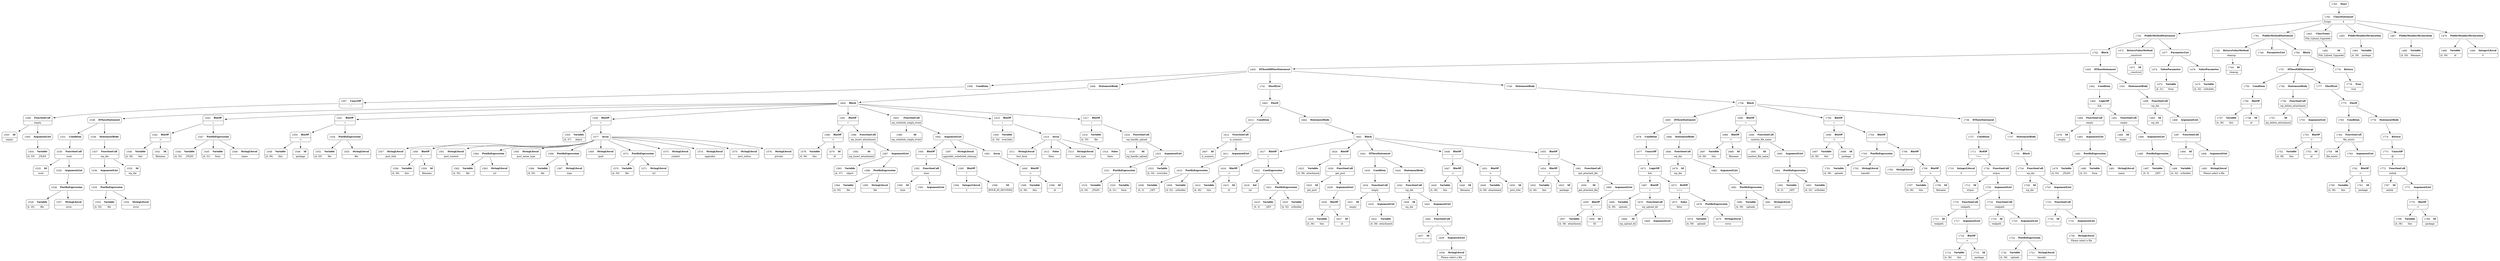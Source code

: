 digraph ast {
node [shape=none];
1536 [label=<<TABLE border='1' cellspacing='0' cellpadding='10' style='rounded' ><TR><TD border='0'>1536</TD><TD border='0'><B>ArgumentList</B></TD></TR></TABLE>>];
1536 -> 1535 [weight=2];
1537 [label=<<TABLE border='1' cellspacing='0' cellpadding='10' style='rounded' ><TR><TD border='0'>1537</TD><TD border='0'><B>FunctionCall</B></TD></TR><HR/><TR><TD border='0' cellpadding='5' colspan='2'>wp_die</TD></TR></TABLE>>];
1537 -> 1532 [weight=2];
1537 -> 1536 [weight=2];
1538 [label=<<TABLE border='1' cellspacing='0' cellpadding='10' style='rounded' ><TR><TD border='0'>1538</TD><TD border='0'><B>IfThenStatement</B></TD></TR></TABLE>>];
1538 -> 1531 [weight=2];
1538 -> 1539 [weight=2];
1539 [label=<<TABLE border='1' cellspacing='0' cellpadding='10' style='rounded' ><TR><TD border='0'>1539</TD><TD border='0'><B>StatementBody</B></TD></TR></TABLE>>];
1539 -> 1537 [weight=2];
1540 [label=<<TABLE border='1' cellspacing='0' cellpadding='10' style='rounded' ><TR><TD border='0'>1540</TD><TD border='0'><B>Variable</B></TD></TR><HR/><TR><TD border='0' cellpadding='5'>(4, 36)</TD><TD border='0' cellpadding='5'>this</TD></TR></TABLE>>];
1541 [label=<<TABLE border='1' cellspacing='0' cellpadding='10' style='rounded' ><TR><TD border='0'>1541</TD><TD border='0'><B>Id</B></TD></TR><HR/><TR><TD border='0' cellpadding='5' colspan='2'>filename</TD></TR></TABLE>>];
1542 [label=<<TABLE border='1' cellspacing='0' cellpadding='10' style='rounded' ><TR><TD border='0'>1542</TD><TD border='0'><B>BinOP</B></TD></TR><HR/><TR><TD border='0' cellpadding='5' colspan='2'>-&gt;</TD></TR></TABLE>>];
1542 -> 1540 [weight=2];
1542 -> 1541 [weight=2];
1543 [label=<<TABLE border='1' cellspacing='0' cellpadding='10' style='rounded' ><TR><TD border='0'>1543</TD><TD border='0'><B>BinOP</B></TD></TR><HR/><TR><TD border='0' cellpadding='5' colspan='2'>=</TD></TR></TABLE>>];
1543 -> 1542 [weight=2];
1543 -> 1547 [weight=2];
1544 [label=<<TABLE border='1' cellspacing='0' cellpadding='10' style='rounded' ><TR><TD border='0'>1544</TD><TD border='0'><B>Variable</B></TD></TR><HR/><TR><TD border='0' cellpadding='5'>(4, 33)</TD><TD border='0' cellpadding='5'>_FILES</TD></TR></TABLE>>];
1545 [label=<<TABLE border='1' cellspacing='0' cellpadding='10' style='rounded' ><TR><TD border='0'>1545</TD><TD border='0'><B>Variable</B></TD></TR><HR/><TR><TD border='0' cellpadding='5'>(4, 31)</TD><TD border='0' cellpadding='5'>form</TD></TR></TABLE>>];
1546 [label=<<TABLE border='1' cellspacing='0' cellpadding='10' style='rounded' ><TR><TD border='0'>1546</TD><TD border='0'><B>StringLiteral</B></TD></TR><HR/><TR><TD border='0' cellpadding='5' colspan='2'>name</TD></TR></TABLE>>];
1547 [label=<<TABLE border='1' cellspacing='0' cellpadding='10' style='rounded' ><TR><TD border='0'>1547</TD><TD border='0'><B>PostfixExpression</B></TD></TR></TABLE>>];
1547 -> 1544 [weight=2];
1547 -> 1545 [weight=2];
1547 -> 1546 [weight=2];
1548 [label=<<TABLE border='1' cellspacing='0' cellpadding='10' style='rounded' ><TR><TD border='0'>1548</TD><TD border='0'><B>Variable</B></TD></TR><HR/><TR><TD border='0' cellpadding='5'>(4, 36)</TD><TD border='0' cellpadding='5'>this</TD></TR></TABLE>>];
1549 [label=<<TABLE border='1' cellspacing='0' cellpadding='10' style='rounded' ><TR><TD border='0'>1549</TD><TD border='0'><B>Id</B></TD></TR><HR/><TR><TD border='0' cellpadding='5' colspan='2'>package</TD></TR></TABLE>>];
1550 [label=<<TABLE border='1' cellspacing='0' cellpadding='10' style='rounded' ><TR><TD border='0'>1550</TD><TD border='0'><B>BinOP</B></TD></TR><HR/><TR><TD border='0' cellpadding='5' colspan='2'>-&gt;</TD></TR></TABLE>>];
1550 -> 1548 [weight=2];
1550 -> 1549 [weight=2];
1551 [label=<<TABLE border='1' cellspacing='0' cellpadding='10' style='rounded' ><TR><TD border='0'>1551</TD><TD border='0'><B>BinOP</B></TD></TR><HR/><TR><TD border='0' cellpadding='5' colspan='2'>=</TD></TR></TABLE>>];
1551 -> 1550 [weight=2];
1551 -> 1554 [weight=2];
1552 [label=<<TABLE border='1' cellspacing='0' cellpadding='10' style='rounded' ><TR><TD border='0'>1552</TD><TD border='0'><B>Variable</B></TD></TR><HR/><TR><TD border='0' cellpadding='5'>(4, 35)</TD><TD border='0' cellpadding='5'>file</TD></TR></TABLE>>];
1553 [label=<<TABLE border='1' cellspacing='0' cellpadding='10' style='rounded' ><TR><TD border='0'>1553</TD><TD border='0'><B>StringLiteral</B></TD></TR><HR/><TR><TD border='0' cellpadding='5' colspan='2'>file</TD></TR></TABLE>>];
1554 [label=<<TABLE border='1' cellspacing='0' cellpadding='10' style='rounded' ><TR><TD border='0'>1554</TD><TD border='0'><B>PostfixExpression</B></TD></TR></TABLE>>];
1554 -> 1552 [weight=2];
1554 -> 1553 [weight=2];
1555 [label=<<TABLE border='1' cellspacing='0' cellpadding='10' style='rounded' ><TR><TD border='0'>1555</TD><TD border='0'><B>Variable</B></TD></TR><HR/><TR><TD border='0' cellpadding='5'>(4, 37)</TD><TD border='0' cellpadding='5'>object</TD></TR></TABLE>>];
1556 [label=<<TABLE border='1' cellspacing='0' cellpadding='10' style='rounded' ><TR><TD border='0'>1556</TD><TD border='0'><B>BinOP</B></TD></TR><HR/><TR><TD border='0' cellpadding='5' colspan='2'>=</TD></TR></TABLE>>];
1556 -> 1555 [weight=2];
1556 -> 1577 [weight=2];
1557 [label=<<TABLE border='1' cellspacing='0' cellpadding='10' style='rounded' ><TR><TD border='0'>1557</TD><TD border='0'><B>StringLiteral</B></TD></TR><HR/><TR><TD border='0' cellpadding='5' colspan='2'>post_title</TD></TR></TABLE>>];
1558 [label=<<TABLE border='1' cellspacing='0' cellpadding='10' style='rounded' ><TR><TD border='0'>1558</TD><TD border='0'><B>Variable</B></TD></TR><HR/><TR><TD border='0' cellpadding='5'>(4, 36)</TD><TD border='0' cellpadding='5'>this</TD></TR></TABLE>>];
1559 [label=<<TABLE border='1' cellspacing='0' cellpadding='10' style='rounded' ><TR><TD border='0'>1559</TD><TD border='0'><B>Id</B></TD></TR><HR/><TR><TD border='0' cellpadding='5' colspan='2'>filename</TD></TR></TABLE>>];
1560 [label=<<TABLE border='1' cellspacing='0' cellpadding='10' style='rounded' ><TR><TD border='0'>1560</TD><TD border='0'><B>BinOP</B></TD></TR><HR/><TR><TD border='0' cellpadding='5' colspan='2'>-&gt;</TD></TR></TABLE>>];
1560 -> 1558 [weight=2];
1560 -> 1559 [weight=2];
1561 [label=<<TABLE border='1' cellspacing='0' cellpadding='10' style='rounded' ><TR><TD border='0'>1561</TD><TD border='0'><B>StringLiteral</B></TD></TR><HR/><TR><TD border='0' cellpadding='5' colspan='2'>post_content</TD></TR></TABLE>>];
1562 [label=<<TABLE border='1' cellspacing='0' cellpadding='10' style='rounded' ><TR><TD border='0'>1562</TD><TD border='0'><B>Variable</B></TD></TR><HR/><TR><TD border='0' cellpadding='5'>(4, 35)</TD><TD border='0' cellpadding='5'>file</TD></TR></TABLE>>];
1563 [label=<<TABLE border='1' cellspacing='0' cellpadding='10' style='rounded' ><TR><TD border='0'>1563</TD><TD border='0'><B>StringLiteral</B></TD></TR><HR/><TR><TD border='0' cellpadding='5' colspan='2'>url</TD></TR></TABLE>>];
1564 [label=<<TABLE border='1' cellspacing='0' cellpadding='10' style='rounded' ><TR><TD border='0'>1564</TD><TD border='0'><B>PostfixExpression</B></TD></TR></TABLE>>];
1564 -> 1562 [weight=2];
1564 -> 1563 [weight=2];
1565 [label=<<TABLE border='1' cellspacing='0' cellpadding='10' style='rounded' ><TR><TD border='0'>1565</TD><TD border='0'><B>StringLiteral</B></TD></TR><HR/><TR><TD border='0' cellpadding='5' colspan='2'>post_mime_type</TD></TR></TABLE>>];
1566 [label=<<TABLE border='1' cellspacing='0' cellpadding='10' style='rounded' ><TR><TD border='0'>1566</TD><TD border='0'><B>Variable</B></TD></TR><HR/><TR><TD border='0' cellpadding='5'>(4, 35)</TD><TD border='0' cellpadding='5'>file</TD></TR></TABLE>>];
1567 [label=<<TABLE border='1' cellspacing='0' cellpadding='10' style='rounded' ><TR><TD border='0'>1567</TD><TD border='0'><B>StringLiteral</B></TD></TR><HR/><TR><TD border='0' cellpadding='5' colspan='2'>type</TD></TR></TABLE>>];
1568 [label=<<TABLE border='1' cellspacing='0' cellpadding='10' style='rounded' ><TR><TD border='0'>1568</TD><TD border='0'><B>PostfixExpression</B></TD></TR></TABLE>>];
1568 -> 1566 [weight=2];
1568 -> 1567 [weight=2];
1569 [label=<<TABLE border='1' cellspacing='0' cellpadding='10' style='rounded' ><TR><TD border='0'>1569</TD><TD border='0'><B>StringLiteral</B></TD></TR><HR/><TR><TD border='0' cellpadding='5' colspan='2'>guid</TD></TR></TABLE>>];
1570 [label=<<TABLE border='1' cellspacing='0' cellpadding='10' style='rounded' ><TR><TD border='0'>1570</TD><TD border='0'><B>Variable</B></TD></TR><HR/><TR><TD border='0' cellpadding='5'>(4, 35)</TD><TD border='0' cellpadding='5'>file</TD></TR></TABLE>>];
1571 [label=<<TABLE border='1' cellspacing='0' cellpadding='10' style='rounded' ><TR><TD border='0'>1571</TD><TD border='0'><B>StringLiteral</B></TD></TR><HR/><TR><TD border='0' cellpadding='5' colspan='2'>url</TD></TR></TABLE>>];
1572 [label=<<TABLE border='1' cellspacing='0' cellpadding='10' style='rounded' ><TR><TD border='0'>1572</TD><TD border='0'><B>PostfixExpression</B></TD></TR></TABLE>>];
1572 -> 1570 [weight=2];
1572 -> 1571 [weight=2];
1573 [label=<<TABLE border='1' cellspacing='0' cellpadding='10' style='rounded' ><TR><TD border='0'>1573</TD><TD border='0'><B>StringLiteral</B></TD></TR><HR/><TR><TD border='0' cellpadding='5' colspan='2'>context</TD></TR></TABLE>>];
1574 [label=<<TABLE border='1' cellspacing='0' cellpadding='10' style='rounded' ><TR><TD border='0'>1574</TD><TD border='0'><B>StringLiteral</B></TD></TR><HR/><TR><TD border='0' cellpadding='5' colspan='2'>upgrader</TD></TR></TABLE>>];
1575 [label=<<TABLE border='1' cellspacing='0' cellpadding='10' style='rounded' ><TR><TD border='0'>1575</TD><TD border='0'><B>StringLiteral</B></TD></TR><HR/><TR><TD border='0' cellpadding='5' colspan='2'>post_status</TD></TR></TABLE>>];
1576 [label=<<TABLE border='1' cellspacing='0' cellpadding='10' style='rounded' ><TR><TD border='0'>1576</TD><TD border='0'><B>StringLiteral</B></TD></TR><HR/><TR><TD border='0' cellpadding='5' colspan='2'>private</TD></TR></TABLE>>];
1577 [label=<<TABLE border='1' cellspacing='0' cellpadding='10' style='rounded' ><TR><TD border='0'>1577</TD><TD border='0'><B>Array</B></TD></TR></TABLE>>];
1577 -> 1557 [weight=2];
1577 -> 1560 [weight=2];
1577 -> 1561 [weight=2];
1577 -> 1564 [weight=2];
1577 -> 1565 [weight=2];
1577 -> 1568 [weight=2];
1577 -> 1569 [weight=2];
1577 -> 1572 [weight=2];
1577 -> 1573 [weight=2];
1577 -> 1574 [weight=2];
1577 -> 1575 [weight=2];
1577 -> 1576 [weight=2];
1578 [label=<<TABLE border='1' cellspacing='0' cellpadding='10' style='rounded' ><TR><TD border='0'>1578</TD><TD border='0'><B>Variable</B></TD></TR><HR/><TR><TD border='0' cellpadding='5'>(4, 36)</TD><TD border='0' cellpadding='5'>this</TD></TR></TABLE>>];
1579 [label=<<TABLE border='1' cellspacing='0' cellpadding='10' style='rounded' ><TR><TD border='0'>1579</TD><TD border='0'><B>Id</B></TD></TR><HR/><TR><TD border='0' cellpadding='5' colspan='2'>id</TD></TR></TABLE>>];
1580 [label=<<TABLE border='1' cellspacing='0' cellpadding='10' style='rounded' ><TR><TD border='0'>1580</TD><TD border='0'><B>BinOP</B></TD></TR><HR/><TR><TD border='0' cellpadding='5' colspan='2'>-&gt;</TD></TR></TABLE>>];
1580 -> 1578 [weight=2];
1580 -> 1579 [weight=2];
1581 [label=<<TABLE border='1' cellspacing='0' cellpadding='10' style='rounded' ><TR><TD border='0'>1581</TD><TD border='0'><B>BinOP</B></TD></TR><HR/><TR><TD border='0' cellpadding='5' colspan='2'>=</TD></TR></TABLE>>];
1581 -> 1580 [weight=2];
1581 -> 1588 [weight=2];
1582 [label=<<TABLE border='1' cellspacing='0' cellpadding='10' style='rounded' ><TR><TD border='0'>1582</TD><TD border='0'><B>Id</B></TD></TR><HR/><TR><TD border='0' cellpadding='5' colspan='2'>wp_insert_attachment</TD></TR></TABLE>>];
1583 [label=<<TABLE border='1' cellspacing='0' cellpadding='10' style='rounded' ><TR><TD border='0'>1583</TD><TD border='0'><B>Variable</B></TD></TR><HR/><TR><TD border='0' cellpadding='5'>(4, 37)</TD><TD border='0' cellpadding='5'>object</TD></TR></TABLE>>];
1584 [label=<<TABLE border='1' cellspacing='0' cellpadding='10' style='rounded' ><TR><TD border='0'>1584</TD><TD border='0'><B>Variable</B></TD></TR><HR/><TR><TD border='0' cellpadding='5'>(4, 35)</TD><TD border='0' cellpadding='5'>file</TD></TR></TABLE>>];
1585 [label=<<TABLE border='1' cellspacing='0' cellpadding='10' style='rounded' ><TR><TD border='0'>1585</TD><TD border='0'><B>StringLiteral</B></TD></TR><HR/><TR><TD border='0' cellpadding='5' colspan='2'>file</TD></TR></TABLE>>];
1586 [label=<<TABLE border='1' cellspacing='0' cellpadding='10' style='rounded' ><TR><TD border='0'>1586</TD><TD border='0'><B>PostfixExpression</B></TD></TR></TABLE>>];
1586 -> 1584 [weight=2];
1586 -> 1585 [weight=2];
1587 [label=<<TABLE border='1' cellspacing='0' cellpadding='10' style='rounded' ><TR><TD border='0'>1587</TD><TD border='0'><B>ArgumentList</B></TD></TR></TABLE>>];
1587 -> 1583 [weight=2];
1587 -> 1586 [weight=2];
1588 [label=<<TABLE border='1' cellspacing='0' cellpadding='10' style='rounded' ><TR><TD border='0'>1588</TD><TD border='0'><B>FunctionCall</B></TD></TR><HR/><TR><TD border='0' cellpadding='5' colspan='2'>wp_insert_attachment</TD></TR></TABLE>>];
1588 -> 1582 [weight=2];
1588 -> 1587 [weight=2];
1589 [label=<<TABLE border='1' cellspacing='0' cellpadding='10' style='rounded' ><TR><TD border='0'>1589</TD><TD border='0'><B>Id</B></TD></TR><HR/><TR><TD border='0' cellpadding='5' colspan='2'>wp_schedule_single_event</TD></TR></TABLE>>];
1590 [label=<<TABLE border='1' cellspacing='0' cellpadding='10' style='rounded' ><TR><TD border='0'>1590</TD><TD border='0'><B>Id</B></TD></TR><HR/><TR><TD border='0' cellpadding='5' colspan='2'>time</TD></TR></TABLE>>];
1591 [label=<<TABLE border='1' cellspacing='0' cellpadding='10' style='rounded' ><TR><TD border='0'>1591</TD><TD border='0'><B>ArgumentList</B></TD></TR></TABLE>>];
1592 [label=<<TABLE border='1' cellspacing='0' cellpadding='10' style='rounded' ><TR><TD border='0'>1592</TD><TD border='0'><B>FunctionCall</B></TD></TR><HR/><TR><TD border='0' cellpadding='5' colspan='2'>time</TD></TR></TABLE>>];
1592 -> 1590 [weight=2];
1592 -> 1591 [weight=2];
1593 [label=<<TABLE border='1' cellspacing='0' cellpadding='10' style='rounded' ><TR><TD border='0'>1593</TD><TD border='0'><B>BinOP</B></TD></TR><HR/><TR><TD border='0' cellpadding='5' colspan='2'>+</TD></TR></TABLE>>];
1593 -> 1592 [weight=2];
1593 -> 1595 [weight=2];
1594 [label=<<TABLE border='1' cellspacing='0' cellpadding='10' style='rounded' ><TR><TD border='0'>1594</TD><TD border='0'><B>IntegerLiteral</B></TD></TR><HR/><TR><TD border='0' cellpadding='5' colspan='2'>2</TD></TR></TABLE>>];
1595 [label=<<TABLE border='1' cellspacing='0' cellpadding='10' style='rounded' ><TR><TD border='0'>1595</TD><TD border='0'><B>BinOP</B></TD></TR><HR/><TR><TD border='0' cellpadding='5' colspan='2'>*</TD></TR></TABLE>>];
1595 -> 1594 [weight=2];
1595 -> 1596 [weight=2];
1596 [label=<<TABLE border='1' cellspacing='0' cellpadding='10' style='rounded' ><TR><TD border='0'>1596</TD><TD border='0'><B>Id</B></TD></TR><HR/><TR><TD border='0' cellpadding='5' colspan='2'>HOUR_IN_SECONDS</TD></TR></TABLE>>];
1597 [label=<<TABLE border='1' cellspacing='0' cellpadding='10' style='rounded' ><TR><TD border='0'>1597</TD><TD border='0'><B>StringLiteral</B></TD></TR><HR/><TR><TD border='0' cellpadding='5' colspan='2'>upgrader_scheduled_cleanup</TD></TR></TABLE>>];
1598 [label=<<TABLE border='1' cellspacing='0' cellpadding='10' style='rounded' ><TR><TD border='0'>1598</TD><TD border='0'><B>Variable</B></TD></TR><HR/><TR><TD border='0' cellpadding='5'>(4, 36)</TD><TD border='0' cellpadding='5'>this</TD></TR></TABLE>>];
1599 [label=<<TABLE border='1' cellspacing='0' cellpadding='10' style='rounded' ><TR><TD border='0'>1599</TD><TD border='0'><B>Id</B></TD></TR><HR/><TR><TD border='0' cellpadding='5' colspan='2'>id</TD></TR></TABLE>>];
1600 [label=<<TABLE border='1' cellspacing='0' cellpadding='10' style='rounded' ><TR><TD border='0'>1600</TD><TD border='0'><B>BinOP</B></TD></TR><HR/><TR><TD border='0' cellpadding='5' colspan='2'>-&gt;</TD></TR></TABLE>>];
1600 -> 1598 [weight=2];
1600 -> 1599 [weight=2];
1601 [label=<<TABLE border='1' cellspacing='0' cellpadding='10' style='rounded' ><TR><TD border='0'>1601</TD><TD border='0'><B>Array</B></TD></TR></TABLE>>];
1601 -> 1600 [weight=2];
1602 [label=<<TABLE border='1' cellspacing='0' cellpadding='10' style='rounded' ><TR><TD border='0'>1602</TD><TD border='0'><B>ArgumentList</B></TD></TR></TABLE>>];
1602 -> 1593 [weight=2];
1602 -> 1597 [weight=2];
1602 -> 1601 [weight=2];
1603 [label=<<TABLE border='1' cellspacing='0' cellpadding='10' style='rounded' ><TR><TD border='0'>1603</TD><TD border='0'><B>FunctionCall</B></TD></TR><HR/><TR><TD border='0' cellpadding='5' colspan='2'>wp_schedule_single_event</TD></TR></TABLE>>];
1603 -> 1589 [weight=2];
1603 -> 1602 [weight=2];
1604 [label=<<TABLE border='1' cellspacing='0' cellpadding='10' style='rounded' ><TR><TD border='0'>1604</TD><TD border='0'><B>Block</B></TD></TR></TABLE>>];
1604 -> 1510 [weight=2];
1604 -> 1517 [weight=2];
1604 -> 1538 [weight=2];
1604 -> 1543 [weight=2];
1604 -> 1551 [weight=2];
1604 -> 1556 [weight=2];
1604 -> 1581 [weight=2];
1604 -> 1603 [weight=2];
1605 [label=<<TABLE border='1' cellspacing='0' cellpadding='10' style='rounded' ><TR><TD border='0'>1605</TD><TD border='0'><B>IfThenElifElseStatement</B></TD></TR></TABLE>>];
1605 -> 1508 [weight=2];
1605 -> 1606 [weight=2];
1605 -> 1741 [weight=2];
1605 -> 1740 [weight=2];
1606 [label=<<TABLE border='1' cellspacing='0' cellpadding='10' style='rounded' ><TR><TD border='0'>1606</TD><TD border='0'><B>StatementBody</B></TD></TR></TABLE>>];
1606 -> 1604 [weight=2];
1607 [label=<<TABLE border='1' cellspacing='0' cellpadding='10' style='rounded' ><TR><TD border='0'>1607</TD><TD border='0'><B>Id</B></TD></TR><HR/><TR><TD border='0' cellpadding='5' colspan='2'>is_numeric</TD></TR></TABLE>>];
1608 [label=<<TABLE border='1' cellspacing='0' cellpadding='10' style='rounded' ><TR><TD border='0'>1608</TD><TD border='0'><B>Variable</B></TD></TR><HR/><TR><TD border='0' cellpadding='5'>(0, 3)</TD><TD border='0' cellpadding='5'>_GET</TD></TR></TABLE>>];
1609 [label=<<TABLE border='1' cellspacing='0' cellpadding='10' style='rounded' ><TR><TD border='0'>1609</TD><TD border='0'><B>Variable</B></TD></TR><HR/><TR><TD border='0' cellpadding='5'>(4, 32)</TD><TD border='0' cellpadding='5'>urlholder</TD></TR></TABLE>>];
1610 [label=<<TABLE border='1' cellspacing='0' cellpadding='10' style='rounded' ><TR><TD border='0'>1610</TD><TD border='0'><B>PostfixExpression</B></TD></TR></TABLE>>];
1610 -> 1608 [weight=2];
1610 -> 1609 [weight=2];
1611 [label=<<TABLE border='1' cellspacing='0' cellpadding='10' style='rounded' ><TR><TD border='0'>1611</TD><TD border='0'><B>ArgumentList</B></TD></TR></TABLE>>];
1611 -> 1610 [weight=2];
1612 [label=<<TABLE border='1' cellspacing='0' cellpadding='10' style='rounded' ><TR><TD border='0'>1612</TD><TD border='0'><B>FunctionCall</B></TD></TR><HR/><TR><TD border='0' cellpadding='5' colspan='2'>is_numeric</TD></TR></TABLE>>];
1612 -> 1607 [weight=2];
1612 -> 1611 [weight=2];
1613 [label=<<TABLE border='1' cellspacing='0' cellpadding='10' style='rounded' ><TR><TD border='0'>1613</TD><TD border='0'><B>Condition</B></TD></TR></TABLE>>];
1613 -> 1612 [weight=2];
1614 [label=<<TABLE border='1' cellspacing='0' cellpadding='10' style='rounded' ><TR><TD border='0'>1614</TD><TD border='0'><B>Variable</B></TD></TR><HR/><TR><TD border='0' cellpadding='5'>(4, 36)</TD><TD border='0' cellpadding='5'>this</TD></TR></TABLE>>];
1615 [label=<<TABLE border='1' cellspacing='0' cellpadding='10' style='rounded' ><TR><TD border='0'>1615</TD><TD border='0'><B>Id</B></TD></TR><HR/><TR><TD border='0' cellpadding='5' colspan='2'>id</TD></TR></TABLE>>];
1616 [label=<<TABLE border='1' cellspacing='0' cellpadding='10' style='rounded' ><TR><TD border='0'>1616</TD><TD border='0'><B>BinOP</B></TD></TR><HR/><TR><TD border='0' cellpadding='5' colspan='2'>-&gt;</TD></TR></TABLE>>];
1616 -> 1614 [weight=2];
1616 -> 1615 [weight=2];
1617 [label=<<TABLE border='1' cellspacing='0' cellpadding='10' style='rounded' ><TR><TD border='0'>1617</TD><TD border='0'><B>BinOP</B></TD></TR><HR/><TR><TD border='0' cellpadding='5' colspan='2'>=</TD></TR></TABLE>>];
1617 -> 1616 [weight=2];
1617 -> 1622 [weight=2];
1618 [label=<<TABLE border='1' cellspacing='0' cellpadding='10' style='rounded' ><TR><TD border='0'>1618</TD><TD border='0'><B>Int</B></TD></TR><HR/><TR><TD border='0' cellpadding='5' colspan='2'>int</TD></TR></TABLE>>];
1619 [label=<<TABLE border='1' cellspacing='0' cellpadding='10' style='rounded' ><TR><TD border='0'>1619</TD><TD border='0'><B>Variable</B></TD></TR><HR/><TR><TD border='0' cellpadding='5'>(0, 3)</TD><TD border='0' cellpadding='5'>_GET</TD></TR></TABLE>>];
1620 [label=<<TABLE border='1' cellspacing='0' cellpadding='10' style='rounded' ><TR><TD border='0'>1620</TD><TD border='0'><B>Variable</B></TD></TR><HR/><TR><TD border='0' cellpadding='5'>(4, 32)</TD><TD border='0' cellpadding='5'>urlholder</TD></TR></TABLE>>];
1621 [label=<<TABLE border='1' cellspacing='0' cellpadding='10' style='rounded' ><TR><TD border='0'>1621</TD><TD border='0'><B>PostfixExpression</B></TD></TR></TABLE>>];
1621 -> 1619 [weight=2];
1621 -> 1620 [weight=2];
1622 [label=<<TABLE border='1' cellspacing='0' cellpadding='10' style='rounded' ><TR><TD border='0'>1622</TD><TD border='0'><B>CastExpression</B></TD></TR></TABLE>>];
1622 -> 1618 [weight=2];
1622 -> 1621 [weight=2];
1623 [label=<<TABLE border='1' cellspacing='0' cellpadding='10' style='rounded' ><TR><TD border='0'>1623</TD><TD border='0'><B>Variable</B></TD></TR><HR/><TR><TD border='0' cellpadding='5'>(4, 38)</TD><TD border='0' cellpadding='5'>attachment</TD></TR></TABLE>>];
1624 [label=<<TABLE border='1' cellspacing='0' cellpadding='10' style='rounded' ><TR><TD border='0'>1624</TD><TD border='0'><B>BinOP</B></TD></TR><HR/><TR><TD border='0' cellpadding='5' colspan='2'>=</TD></TR></TABLE>>];
1624 -> 1623 [weight=2];
1624 -> 1630 [weight=2];
1625 [label=<<TABLE border='1' cellspacing='0' cellpadding='10' style='rounded' ><TR><TD border='0'>1625</TD><TD border='0'><B>Id</B></TD></TR><HR/><TR><TD border='0' cellpadding='5' colspan='2'>get_post</TD></TR></TABLE>>];
1626 [label=<<TABLE border='1' cellspacing='0' cellpadding='10' style='rounded' ><TR><TD border='0'>1626</TD><TD border='0'><B>Variable</B></TD></TR><HR/><TR><TD border='0' cellpadding='5'>(4, 36)</TD><TD border='0' cellpadding='5'>this</TD></TR></TABLE>>];
1627 [label=<<TABLE border='1' cellspacing='0' cellpadding='10' style='rounded' ><TR><TD border='0'>1627</TD><TD border='0'><B>Id</B></TD></TR><HR/><TR><TD border='0' cellpadding='5' colspan='2'>id</TD></TR></TABLE>>];
1628 [label=<<TABLE border='1' cellspacing='0' cellpadding='10' style='rounded' ><TR><TD border='0'>1628</TD><TD border='0'><B>BinOP</B></TD></TR><HR/><TR><TD border='0' cellpadding='5' colspan='2'>-&gt;</TD></TR></TABLE>>];
1628 -> 1626 [weight=2];
1628 -> 1627 [weight=2];
1629 [label=<<TABLE border='1' cellspacing='0' cellpadding='10' style='rounded' ><TR><TD border='0'>1629</TD><TD border='0'><B>ArgumentList</B></TD></TR></TABLE>>];
1629 -> 1628 [weight=2];
1630 [label=<<TABLE border='1' cellspacing='0' cellpadding='10' style='rounded' ><TR><TD border='0'>1630</TD><TD border='0'><B>FunctionCall</B></TD></TR><HR/><TR><TD border='0' cellpadding='5' colspan='2'>get_post</TD></TR></TABLE>>];
1630 -> 1625 [weight=2];
1630 -> 1629 [weight=2];
1631 [label=<<TABLE border='1' cellspacing='0' cellpadding='10' style='rounded' ><TR><TD border='0'>1631</TD><TD border='0'><B>Id</B></TD></TR><HR/><TR><TD border='0' cellpadding='5' colspan='2'>empty</TD></TR></TABLE>>];
1632 [label=<<TABLE border='1' cellspacing='0' cellpadding='10' style='rounded' ><TR><TD border='0'>1632</TD><TD border='0'><B>Variable</B></TD></TR><HR/><TR><TD border='0' cellpadding='5'>(4, 38)</TD><TD border='0' cellpadding='5'>attachment</TD></TR></TABLE>>];
1633 [label=<<TABLE border='1' cellspacing='0' cellpadding='10' style='rounded' ><TR><TD border='0'>1633</TD><TD border='0'><B>ArgumentList</B></TD></TR></TABLE>>];
1633 -> 1632 [weight=2];
1634 [label=<<TABLE border='1' cellspacing='0' cellpadding='10' style='rounded' ><TR><TD border='0'>1634</TD><TD border='0'><B>FunctionCall</B></TD></TR><HR/><TR><TD border='0' cellpadding='5' colspan='2'>empty</TD></TR></TABLE>>];
1634 -> 1631 [weight=2];
1634 -> 1633 [weight=2];
1635 [label=<<TABLE border='1' cellspacing='0' cellpadding='10' style='rounded' ><TR><TD border='0'>1635</TD><TD border='0'><B>Condition</B></TD></TR></TABLE>>];
1635 -> 1634 [weight=2];
1636 [label=<<TABLE border='1' cellspacing='0' cellpadding='10' style='rounded' ><TR><TD border='0'>1636</TD><TD border='0'><B>Id</B></TD></TR><HR/><TR><TD border='0' cellpadding='5' colspan='2'>wp_die</TD></TR></TABLE>>];
1637 [label=<<TABLE border='1' cellspacing='0' cellpadding='10' style='rounded' ><TR><TD border='0'>1637</TD><TD border='0'><B>Id</B></TD></TR><HR/><TR><TD border='0' cellpadding='5' colspan='2'>__</TD></TR></TABLE>>];
1638 [label=<<TABLE border='1' cellspacing='0' cellpadding='10' style='rounded' ><TR><TD border='0'>1638</TD><TD border='0'><B>StringLiteral</B></TD></TR><HR/><TR><TD border='0' cellpadding='5' colspan='2'>Please select a file</TD></TR></TABLE>>];
1639 [label=<<TABLE border='1' cellspacing='0' cellpadding='10' style='rounded' ><TR><TD border='0'>1639</TD><TD border='0'><B>ArgumentList</B></TD></TR></TABLE>>];
1639 -> 1638 [weight=2];
1640 [label=<<TABLE border='1' cellspacing='0' cellpadding='10' style='rounded' ><TR><TD border='0'>1640</TD><TD border='0'><B>FunctionCall</B></TD></TR><HR/><TR><TD border='0' cellpadding='5' colspan='2'>__</TD></TR></TABLE>>];
1640 -> 1637 [weight=2];
1640 -> 1639 [weight=2];
1641 [label=<<TABLE border='1' cellspacing='0' cellpadding='10' style='rounded' ><TR><TD border='0'>1641</TD><TD border='0'><B>ArgumentList</B></TD></TR></TABLE>>];
1641 -> 1640 [weight=2];
1642 [label=<<TABLE border='1' cellspacing='0' cellpadding='10' style='rounded' ><TR><TD border='0'>1642</TD><TD border='0'><B>FunctionCall</B></TD></TR><HR/><TR><TD border='0' cellpadding='5' colspan='2'>wp_die</TD></TR></TABLE>>];
1642 -> 1636 [weight=2];
1642 -> 1641 [weight=2];
1643 [label=<<TABLE border='1' cellspacing='0' cellpadding='10' style='rounded' ><TR><TD border='0'>1643</TD><TD border='0'><B>IfThenStatement</B></TD></TR></TABLE>>];
1643 -> 1635 [weight=2];
1643 -> 1644 [weight=2];
1644 [label=<<TABLE border='1' cellspacing='0' cellpadding='10' style='rounded' ><TR><TD border='0'>1644</TD><TD border='0'><B>StatementBody</B></TD></TR></TABLE>>];
1644 -> 1642 [weight=2];
1645 [label=<<TABLE border='1' cellspacing='0' cellpadding='10' style='rounded' ><TR><TD border='0'>1645</TD><TD border='0'><B>Variable</B></TD></TR><HR/><TR><TD border='0' cellpadding='5'>(4, 36)</TD><TD border='0' cellpadding='5'>this</TD></TR></TABLE>>];
1646 [label=<<TABLE border='1' cellspacing='0' cellpadding='10' style='rounded' ><TR><TD border='0'>1646</TD><TD border='0'><B>Id</B></TD></TR><HR/><TR><TD border='0' cellpadding='5' colspan='2'>filename</TD></TR></TABLE>>];
1647 [label=<<TABLE border='1' cellspacing='0' cellpadding='10' style='rounded' ><TR><TD border='0'>1647</TD><TD border='0'><B>BinOP</B></TD></TR><HR/><TR><TD border='0' cellpadding='5' colspan='2'>-&gt;</TD></TR></TABLE>>];
1647 -> 1645 [weight=2];
1647 -> 1646 [weight=2];
1648 [label=<<TABLE border='1' cellspacing='0' cellpadding='10' style='rounded' ><TR><TD border='0'>1648</TD><TD border='0'><B>BinOP</B></TD></TR><HR/><TR><TD border='0' cellpadding='5' colspan='2'>=</TD></TR></TABLE>>];
1648 -> 1647 [weight=2];
1648 -> 1651 [weight=2];
1649 [label=<<TABLE border='1' cellspacing='0' cellpadding='10' style='rounded' ><TR><TD border='0'>1649</TD><TD border='0'><B>Variable</B></TD></TR><HR/><TR><TD border='0' cellpadding='5'>(4, 38)</TD><TD border='0' cellpadding='5'>attachment</TD></TR></TABLE>>];
1650 [label=<<TABLE border='1' cellspacing='0' cellpadding='10' style='rounded' ><TR><TD border='0'>1650</TD><TD border='0'><B>Id</B></TD></TR><HR/><TR><TD border='0' cellpadding='5' colspan='2'>post_title</TD></TR></TABLE>>];
1651 [label=<<TABLE border='1' cellspacing='0' cellpadding='10' style='rounded' ><TR><TD border='0'>1651</TD><TD border='0'><B>BinOP</B></TD></TR><HR/><TR><TD border='0' cellpadding='5' colspan='2'>-&gt;</TD></TR></TABLE>>];
1651 -> 1649 [weight=2];
1651 -> 1650 [weight=2];
1652 [label=<<TABLE border='1' cellspacing='0' cellpadding='10' style='rounded' ><TR><TD border='0'>1652</TD><TD border='0'><B>Variable</B></TD></TR><HR/><TR><TD border='0' cellpadding='5'>(4, 36)</TD><TD border='0' cellpadding='5'>this</TD></TR></TABLE>>];
1653 [label=<<TABLE border='1' cellspacing='0' cellpadding='10' style='rounded' ><TR><TD border='0'>1653</TD><TD border='0'><B>Id</B></TD></TR><HR/><TR><TD border='0' cellpadding='5' colspan='2'>package</TD></TR></TABLE>>];
1654 [label=<<TABLE border='1' cellspacing='0' cellpadding='10' style='rounded' ><TR><TD border='0'>1654</TD><TD border='0'><B>BinOP</B></TD></TR><HR/><TR><TD border='0' cellpadding='5' colspan='2'>-&gt;</TD></TR></TABLE>>];
1654 -> 1652 [weight=2];
1654 -> 1653 [weight=2];
1655 [label=<<TABLE border='1' cellspacing='0' cellpadding='10' style='rounded' ><TR><TD border='0'>1655</TD><TD border='0'><B>BinOP</B></TD></TR><HR/><TR><TD border='0' cellpadding='5' colspan='2'>=</TD></TR></TABLE>>];
1655 -> 1654 [weight=2];
1655 -> 1661 [weight=2];
1656 [label=<<TABLE border='1' cellspacing='0' cellpadding='10' style='rounded' ><TR><TD border='0'>1656</TD><TD border='0'><B>Id</B></TD></TR><HR/><TR><TD border='0' cellpadding='5' colspan='2'>get_attached_file</TD></TR></TABLE>>];
1657 [label=<<TABLE border='1' cellspacing='0' cellpadding='10' style='rounded' ><TR><TD border='0'>1657</TD><TD border='0'><B>Variable</B></TD></TR><HR/><TR><TD border='0' cellpadding='5'>(4, 38)</TD><TD border='0' cellpadding='5'>attachment</TD></TR></TABLE>>];
1658 [label=<<TABLE border='1' cellspacing='0' cellpadding='10' style='rounded' ><TR><TD border='0'>1658</TD><TD border='0'><B>Id</B></TD></TR><HR/><TR><TD border='0' cellpadding='5' colspan='2'>ID</TD></TR></TABLE>>];
1659 [label=<<TABLE border='1' cellspacing='0' cellpadding='10' style='rounded' ><TR><TD border='0'>1659</TD><TD border='0'><B>BinOP</B></TD></TR><HR/><TR><TD border='0' cellpadding='5' colspan='2'>-&gt;</TD></TR></TABLE>>];
1659 -> 1657 [weight=2];
1659 -> 1658 [weight=2];
1660 [label=<<TABLE border='1' cellspacing='0' cellpadding='10' style='rounded' ><TR><TD border='0'>1660</TD><TD border='0'><B>ArgumentList</B></TD></TR></TABLE>>];
1660 -> 1659 [weight=2];
1661 [label=<<TABLE border='1' cellspacing='0' cellpadding='10' style='rounded' ><TR><TD border='0'>1661</TD><TD border='0'><B>FunctionCall</B></TD></TR><HR/><TR><TD border='0' cellpadding='5' colspan='2'>get_attached_file</TD></TR></TABLE>>];
1661 -> 1656 [weight=2];
1661 -> 1660 [weight=2];
1662 [label=<<TABLE border='1' cellspacing='0' cellpadding='10' style='rounded' ><TR><TD border='0'>1662</TD><TD border='0'><B>Block</B></TD></TR></TABLE>>];
1662 -> 1617 [weight=2];
1662 -> 1624 [weight=2];
1662 -> 1643 [weight=2];
1662 -> 1648 [weight=2];
1662 -> 1655 [weight=2];
1663 [label=<<TABLE border='1' cellspacing='0' cellpadding='10' style='rounded' ><TR><TD border='0'>1663</TD><TD border='0'><B>ElseIf</B></TD></TR></TABLE>>];
1663 -> 1613 [weight=2];
1663 -> 1664 [weight=2];
1664 [label=<<TABLE border='1' cellspacing='0' cellpadding='10' style='rounded' ><TR><TD border='0'>1664</TD><TD border='0'><B>StatementBody</B></TD></TR></TABLE>>];
1664 -> 1662 [weight=2];
1666 [label=<<TABLE border='1' cellspacing='0' cellpadding='10' style='rounded' ><TR><TD border='0'>1666</TD><TD border='0'><B>Variable</B></TD></TR><HR/><TR><TD border='0' cellpadding='5'>(4, 39)</TD><TD border='0' cellpadding='5'>uploads</TD></TR></TABLE>>];
1667 [label=<<TABLE border='1' cellspacing='0' cellpadding='10' style='rounded' ><TR><TD border='0'>1667</TD><TD border='0'><B>BinOP</B></TD></TR><HR/><TR><TD border='0' cellpadding='5' colspan='2'>=</TD></TR></TABLE>>];
1667 -> 1666 [weight=2];
1667 -> 1670 [weight=2];
1668 [label=<<TABLE border='1' cellspacing='0' cellpadding='10' style='rounded' ><TR><TD border='0'>1668</TD><TD border='0'><B>Id</B></TD></TR><HR/><TR><TD border='0' cellpadding='5' colspan='2'>wp_upload_dir</TD></TR></TABLE>>];
1669 [label=<<TABLE border='1' cellspacing='0' cellpadding='10' style='rounded' ><TR><TD border='0'>1669</TD><TD border='0'><B>ArgumentList</B></TD></TR></TABLE>>];
1670 [label=<<TABLE border='1' cellspacing='0' cellpadding='10' style='rounded' ><TR><TD border='0'>1670</TD><TD border='0'><B>FunctionCall</B></TD></TR><HR/><TR><TD border='0' cellpadding='5' colspan='2'>wp_upload_dir</TD></TR></TABLE>>];
1670 -> 1668 [weight=2];
1670 -> 1669 [weight=2];
1671 [label=<<TABLE border='1' cellspacing='0' cellpadding='10' style='rounded' ><TR><TD border='0'>1671</TD><TD border='0'><B>LogicOP</B></TD></TR><HR/><TR><TD border='0' cellpadding='5' colspan='2'>&amp;&amp;</TD></TR></TABLE>>];
1671 -> 1667 [weight=2];
1671 -> 1673 [weight=2];
1672 [label=<<TABLE border='1' cellspacing='0' cellpadding='10' style='rounded' ><TR><TD border='0'>1672</TD><TD border='0'><B>False</B></TD></TR><HR/><TR><TD border='0' cellpadding='5' colspan='2'>false</TD></TR></TABLE>>];
1673 [label=<<TABLE border='1' cellspacing='0' cellpadding='10' style='rounded' ><TR><TD border='0'>1673</TD><TD border='0'><B>RelOP</B></TD></TR><HR/><TR><TD border='0' cellpadding='5' colspan='2'>===</TD></TR></TABLE>>];
1673 -> 1672 [weight=2];
1673 -> 1676 [weight=2];
1674 [label=<<TABLE border='1' cellspacing='0' cellpadding='10' style='rounded' ><TR><TD border='0'>1674</TD><TD border='0'><B>Variable</B></TD></TR><HR/><TR><TD border='0' cellpadding='5'>(4, 39)</TD><TD border='0' cellpadding='5'>uploads</TD></TR></TABLE>>];
1675 [label=<<TABLE border='1' cellspacing='0' cellpadding='10' style='rounded' ><TR><TD border='0'>1675</TD><TD border='0'><B>StringLiteral</B></TD></TR><HR/><TR><TD border='0' cellpadding='5' colspan='2'>error</TD></TR></TABLE>>];
1676 [label=<<TABLE border='1' cellspacing='0' cellpadding='10' style='rounded' ><TR><TD border='0'>1676</TD><TD border='0'><B>PostfixExpression</B></TD></TR></TABLE>>];
1676 -> 1674 [weight=2];
1676 -> 1675 [weight=2];
1677 [label=<<TABLE border='1' cellspacing='0' cellpadding='10' style='rounded' ><TR><TD border='0'>1677</TD><TD border='0'><B>UnaryOP</B></TD></TR><HR/><TR><TD border='0' cellpadding='5' colspan='2'>!</TD></TR></TABLE>>];
1677 -> 1671 [weight=2];
1678 [label=<<TABLE border='1' cellspacing='0' cellpadding='10' style='rounded' ><TR><TD border='0'>1678</TD><TD border='0'><B>Condition</B></TD></TR></TABLE>>];
1678 -> 1677 [weight=2];
1679 [label=<<TABLE border='1' cellspacing='0' cellpadding='10' style='rounded' ><TR><TD border='0'>1679</TD><TD border='0'><B>Id</B></TD></TR><HR/><TR><TD border='0' cellpadding='5' colspan='2'>wp_die</TD></TR></TABLE>>];
1680 [label=<<TABLE border='1' cellspacing='0' cellpadding='10' style='rounded' ><TR><TD border='0'>1680</TD><TD border='0'><B>Variable</B></TD></TR><HR/><TR><TD border='0' cellpadding='5'>(4, 39)</TD><TD border='0' cellpadding='5'>uploads</TD></TR></TABLE>>];
1681 [label=<<TABLE border='1' cellspacing='0' cellpadding='10' style='rounded' ><TR><TD border='0'>1681</TD><TD border='0'><B>StringLiteral</B></TD></TR><HR/><TR><TD border='0' cellpadding='5' colspan='2'>error</TD></TR></TABLE>>];
1682 [label=<<TABLE border='1' cellspacing='0' cellpadding='10' style='rounded' ><TR><TD border='0'>1682</TD><TD border='0'><B>PostfixExpression</B></TD></TR></TABLE>>];
1682 -> 1680 [weight=2];
1682 -> 1681 [weight=2];
1683 [label=<<TABLE border='1' cellspacing='0' cellpadding='10' style='rounded' ><TR><TD border='0'>1683</TD><TD border='0'><B>ArgumentList</B></TD></TR></TABLE>>];
1683 -> 1682 [weight=2];
1684 [label=<<TABLE border='1' cellspacing='0' cellpadding='10' style='rounded' ><TR><TD border='0'>1684</TD><TD border='0'><B>FunctionCall</B></TD></TR><HR/><TR><TD border='0' cellpadding='5' colspan='2'>wp_die</TD></TR></TABLE>>];
1684 -> 1679 [weight=2];
1684 -> 1683 [weight=2];
1685 [label=<<TABLE border='1' cellspacing='0' cellpadding='10' style='rounded' ><TR><TD border='0'>1685</TD><TD border='0'><B>IfThenStatement</B></TD></TR></TABLE>>];
1685 -> 1678 [weight=2];
1685 -> 1686 [weight=2];
1686 [label=<<TABLE border='1' cellspacing='0' cellpadding='10' style='rounded' ><TR><TD border='0'>1686</TD><TD border='0'><B>StatementBody</B></TD></TR></TABLE>>];
1686 -> 1684 [weight=2];
1687 [label=<<TABLE border='1' cellspacing='0' cellpadding='10' style='rounded' ><TR><TD border='0'>1687</TD><TD border='0'><B>Variable</B></TD></TR><HR/><TR><TD border='0' cellpadding='5'>(4, 36)</TD><TD border='0' cellpadding='5'>this</TD></TR></TABLE>>];
1688 [label=<<TABLE border='1' cellspacing='0' cellpadding='10' style='rounded' ><TR><TD border='0'>1688</TD><TD border='0'><B>Id</B></TD></TR><HR/><TR><TD border='0' cellpadding='5' colspan='2'>filename</TD></TR></TABLE>>];
1689 [label=<<TABLE border='1' cellspacing='0' cellpadding='10' style='rounded' ><TR><TD border='0'>1689</TD><TD border='0'><B>BinOP</B></TD></TR><HR/><TR><TD border='0' cellpadding='5' colspan='2'>-&gt;</TD></TR></TABLE>>];
1689 -> 1687 [weight=2];
1689 -> 1688 [weight=2];
1690 [label=<<TABLE border='1' cellspacing='0' cellpadding='10' style='rounded' ><TR><TD border='0'>1690</TD><TD border='0'><B>BinOP</B></TD></TR><HR/><TR><TD border='0' cellpadding='5' colspan='2'>=</TD></TR></TABLE>>];
1690 -> 1689 [weight=2];
1690 -> 1696 [weight=2];
1691 [label=<<TABLE border='1' cellspacing='0' cellpadding='10' style='rounded' ><TR><TD border='0'>1691</TD><TD border='0'><B>Id</B></TD></TR><HR/><TR><TD border='0' cellpadding='5' colspan='2'>sanitize_file_name</TD></TR></TABLE>>];
1692 [label=<<TABLE border='1' cellspacing='0' cellpadding='10' style='rounded' ><TR><TD border='0'>1692</TD><TD border='0'><B>Variable</B></TD></TR><HR/><TR><TD border='0' cellpadding='5'>(0, 3)</TD><TD border='0' cellpadding='5'>_GET</TD></TR></TABLE>>];
1693 [label=<<TABLE border='1' cellspacing='0' cellpadding='10' style='rounded' ><TR><TD border='0'>1693</TD><TD border='0'><B>Variable</B></TD></TR><HR/><TR><TD border='0' cellpadding='5'>(4, 32)</TD><TD border='0' cellpadding='5'>urlholder</TD></TR></TABLE>>];
1694 [label=<<TABLE border='1' cellspacing='0' cellpadding='10' style='rounded' ><TR><TD border='0'>1694</TD><TD border='0'><B>PostfixExpression</B></TD></TR></TABLE>>];
1694 -> 1692 [weight=2];
1694 -> 1693 [weight=2];
1695 [label=<<TABLE border='1' cellspacing='0' cellpadding='10' style='rounded' ><TR><TD border='0'>1695</TD><TD border='0'><B>ArgumentList</B></TD></TR></TABLE>>];
1695 -> 1694 [weight=2];
1696 [label=<<TABLE border='1' cellspacing='0' cellpadding='10' style='rounded' ><TR><TD border='0'>1696</TD><TD border='0'><B>FunctionCall</B></TD></TR><HR/><TR><TD border='0' cellpadding='5' colspan='2'>sanitize_file_name</TD></TR></TABLE>>];
1696 -> 1691 [weight=2];
1696 -> 1695 [weight=2];
1697 [label=<<TABLE border='1' cellspacing='0' cellpadding='10' style='rounded' ><TR><TD border='0'>1697</TD><TD border='0'><B>Variable</B></TD></TR><HR/><TR><TD border='0' cellpadding='5'>(4, 36)</TD><TD border='0' cellpadding='5'>this</TD></TR></TABLE>>];
1698 [label=<<TABLE border='1' cellspacing='0' cellpadding='10' style='rounded' ><TR><TD border='0'>1698</TD><TD border='0'><B>Id</B></TD></TR><HR/><TR><TD border='0' cellpadding='5' colspan='2'>package</TD></TR></TABLE>>];
1699 [label=<<TABLE border='1' cellspacing='0' cellpadding='10' style='rounded' ><TR><TD border='0'>1699</TD><TD border='0'><B>BinOP</B></TD></TR><HR/><TR><TD border='0' cellpadding='5' colspan='2'>-&gt;</TD></TR></TABLE>>];
1699 -> 1697 [weight=2];
1699 -> 1698 [weight=2];
1700 [label=<<TABLE border='1' cellspacing='0' cellpadding='10' style='rounded' ><TR><TD border='0'>1700</TD><TD border='0'><B>BinOP</B></TD></TR><HR/><TR><TD border='0' cellpadding='5' colspan='2'>=</TD></TR></TABLE>>];
1700 -> 1699 [weight=2];
1700 -> 1704 [weight=2];
1701 [label=<<TABLE border='1' cellspacing='0' cellpadding='10' style='rounded' ><TR><TD border='0'>1701</TD><TD border='0'><B>Variable</B></TD></TR><HR/><TR><TD border='0' cellpadding='5'>(4, 39)</TD><TD border='0' cellpadding='5'>uploads</TD></TR></TABLE>>];
1702 [label=<<TABLE border='1' cellspacing='0' cellpadding='10' style='rounded' ><TR><TD border='0'>1702</TD><TD border='0'><B>StringLiteral</B></TD></TR><HR/><TR><TD border='0' cellpadding='5' colspan='2'>basedir</TD></TR></TABLE>>];
1703 [label=<<TABLE border='1' cellspacing='0' cellpadding='10' style='rounded' ><TR><TD border='0'>1703</TD><TD border='0'><B>PostfixExpression</B></TD></TR></TABLE>>];
1703 -> 1701 [weight=2];
1703 -> 1702 [weight=2];
1704 [label=<<TABLE border='1' cellspacing='0' cellpadding='10' style='rounded' ><TR><TD border='0'>1704</TD><TD border='0'><B>BinOP</B></TD></TR><HR/><TR><TD border='0' cellpadding='5' colspan='2'>.</TD></TR></TABLE>>];
1704 -> 1703 [weight=2];
1704 -> 1706 [weight=2];
1705 [label=<<TABLE border='1' cellspacing='0' cellpadding='10' style='rounded' ><TR><TD border='0'>1705</TD><TD border='0'><B>StringLiteral</B></TD></TR><HR/><TR><TD border='0' cellpadding='5' colspan='2'></TD></TR></TABLE>>];
1706 [label=<<TABLE border='1' cellspacing='0' cellpadding='10' style='rounded' ><TR><TD border='0'>1706</TD><TD border='0'><B>BinOP</B></TD></TR><HR/><TR><TD border='0' cellpadding='5' colspan='2'>.</TD></TR></TABLE>>];
1706 -> 1705 [weight=2];
1706 -> 1709 [weight=2];
1707 [label=<<TABLE border='1' cellspacing='0' cellpadding='10' style='rounded' ><TR><TD border='0'>1707</TD><TD border='0'><B>Variable</B></TD></TR><HR/><TR><TD border='0' cellpadding='5'>(4, 36)</TD><TD border='0' cellpadding='5'>this</TD></TR></TABLE>>];
1708 [label=<<TABLE border='1' cellspacing='0' cellpadding='10' style='rounded' ><TR><TD border='0'>1708</TD><TD border='0'><B>Id</B></TD></TR><HR/><TR><TD border='0' cellpadding='5' colspan='2'>filename</TD></TR></TABLE>>];
1709 [label=<<TABLE border='1' cellspacing='0' cellpadding='10' style='rounded' ><TR><TD border='0'>1709</TD><TD border='0'><B>BinOP</B></TD></TR><HR/><TR><TD border='0' cellpadding='5' colspan='2'>-&gt;</TD></TR></TABLE>>];
1709 -> 1707 [weight=2];
1709 -> 1708 [weight=2];
1710 [label=<<TABLE border='1' cellspacing='0' cellpadding='10' style='rounded' ><TR><TD border='0'>1710</TD><TD border='0'><B>IntegerLiteral</B></TD></TR><HR/><TR><TD border='0' cellpadding='5' colspan='2'>0</TD></TR></TABLE>>];
1711 [label=<<TABLE border='1' cellspacing='0' cellpadding='10' style='rounded' ><TR><TD border='0'>1711</TD><TD border='0'><B>RelOP</B></TD></TR><HR/><TR><TD border='0' cellpadding='5' colspan='2'>!==</TD></TR></TABLE>>];
1711 -> 1710 [weight=2];
1711 -> 1726 [weight=2];
1712 [label=<<TABLE border='1' cellspacing='0' cellpadding='10' style='rounded' ><TR><TD border='0'>1712</TD><TD border='0'><B>Id</B></TD></TR><HR/><TR><TD border='0' cellpadding='5' colspan='2'>strpos</TD></TR></TABLE>>];
1713 [label=<<TABLE border='1' cellspacing='0' cellpadding='10' style='rounded' ><TR><TD border='0'>1713</TD><TD border='0'><B>Id</B></TD></TR><HR/><TR><TD border='0' cellpadding='5' colspan='2'>realpath</TD></TR></TABLE>>];
1714 [label=<<TABLE border='1' cellspacing='0' cellpadding='10' style='rounded' ><TR><TD border='0'>1714</TD><TD border='0'><B>Variable</B></TD></TR><HR/><TR><TD border='0' cellpadding='5'>(4, 36)</TD><TD border='0' cellpadding='5'>this</TD></TR></TABLE>>];
1715 [label=<<TABLE border='1' cellspacing='0' cellpadding='10' style='rounded' ><TR><TD border='0'>1715</TD><TD border='0'><B>Id</B></TD></TR><HR/><TR><TD border='0' cellpadding='5' colspan='2'>package</TD></TR></TABLE>>];
1716 [label=<<TABLE border='1' cellspacing='0' cellpadding='10' style='rounded' ><TR><TD border='0'>1716</TD><TD border='0'><B>BinOP</B></TD></TR><HR/><TR><TD border='0' cellpadding='5' colspan='2'>-&gt;</TD></TR></TABLE>>];
1716 -> 1714 [weight=2];
1716 -> 1715 [weight=2];
1717 [label=<<TABLE border='1' cellspacing='0' cellpadding='10' style='rounded' ><TR><TD border='0'>1717</TD><TD border='0'><B>ArgumentList</B></TD></TR></TABLE>>];
1717 -> 1716 [weight=2];
1718 [label=<<TABLE border='1' cellspacing='0' cellpadding='10' style='rounded' ><TR><TD border='0'>1718</TD><TD border='0'><B>FunctionCall</B></TD></TR><HR/><TR><TD border='0' cellpadding='5' colspan='2'>realpath</TD></TR></TABLE>>];
1718 -> 1713 [weight=2];
1718 -> 1717 [weight=2];
1719 [label=<<TABLE border='1' cellspacing='0' cellpadding='10' style='rounded' ><TR><TD border='0'>1719</TD><TD border='0'><B>Id</B></TD></TR><HR/><TR><TD border='0' cellpadding='5' colspan='2'>realpath</TD></TR></TABLE>>];
1720 [label=<<TABLE border='1' cellspacing='0' cellpadding='10' style='rounded' ><TR><TD border='0'>1720</TD><TD border='0'><B>Variable</B></TD></TR><HR/><TR><TD border='0' cellpadding='5'>(4, 39)</TD><TD border='0' cellpadding='5'>uploads</TD></TR></TABLE>>];
1721 [label=<<TABLE border='1' cellspacing='0' cellpadding='10' style='rounded' ><TR><TD border='0'>1721</TD><TD border='0'><B>StringLiteral</B></TD></TR><HR/><TR><TD border='0' cellpadding='5' colspan='2'>basedir</TD></TR></TABLE>>];
1722 [label=<<TABLE border='1' cellspacing='0' cellpadding='10' style='rounded' ><TR><TD border='0'>1722</TD><TD border='0'><B>PostfixExpression</B></TD></TR></TABLE>>];
1722 -> 1720 [weight=2];
1722 -> 1721 [weight=2];
1723 [label=<<TABLE border='1' cellspacing='0' cellpadding='10' style='rounded' ><TR><TD border='0'>1723</TD><TD border='0'><B>ArgumentList</B></TD></TR></TABLE>>];
1723 -> 1722 [weight=2];
1724 [label=<<TABLE border='1' cellspacing='0' cellpadding='10' style='rounded' ><TR><TD border='0'>1724</TD><TD border='0'><B>FunctionCall</B></TD></TR><HR/><TR><TD border='0' cellpadding='5' colspan='2'>realpath</TD></TR></TABLE>>];
1724 -> 1719 [weight=2];
1724 -> 1723 [weight=2];
1725 [label=<<TABLE border='1' cellspacing='0' cellpadding='10' style='rounded' ><TR><TD border='0'>1725</TD><TD border='0'><B>ArgumentList</B></TD></TR></TABLE>>];
1725 -> 1718 [weight=2];
1725 -> 1724 [weight=2];
1726 [label=<<TABLE border='1' cellspacing='0' cellpadding='10' style='rounded' ><TR><TD border='0'>1726</TD><TD border='0'><B>FunctionCall</B></TD></TR><HR/><TR><TD border='0' cellpadding='5' colspan='2'>strpos</TD></TR></TABLE>>];
1726 -> 1712 [weight=2];
1726 -> 1725 [weight=2];
1727 [label=<<TABLE border='1' cellspacing='0' cellpadding='10' style='rounded' ><TR><TD border='0'>1727</TD><TD border='0'><B>Condition</B></TD></TR></TABLE>>];
1727 -> 1711 [weight=2];
1728 [label=<<TABLE border='1' cellspacing='0' cellpadding='10' style='rounded' ><TR><TD border='0'>1728</TD><TD border='0'><B>Id</B></TD></TR><HR/><TR><TD border='0' cellpadding='5' colspan='2'>wp_die</TD></TR></TABLE>>];
1729 [label=<<TABLE border='1' cellspacing='0' cellpadding='10' style='rounded' ><TR><TD border='0'>1729</TD><TD border='0'><B>Id</B></TD></TR><HR/><TR><TD border='0' cellpadding='5' colspan='2'>__</TD></TR></TABLE>>];
1730 [label=<<TABLE border='1' cellspacing='0' cellpadding='10' style='rounded' ><TR><TD border='0'>1730</TD><TD border='0'><B>StringLiteral</B></TD></TR><HR/><TR><TD border='0' cellpadding='5' colspan='2'>Please select a file</TD></TR></TABLE>>];
1731 [label=<<TABLE border='1' cellspacing='0' cellpadding='10' style='rounded' ><TR><TD border='0'>1731</TD><TD border='0'><B>ArgumentList</B></TD></TR></TABLE>>];
1731 -> 1730 [weight=2];
1732 [label=<<TABLE border='1' cellspacing='0' cellpadding='10' style='rounded' ><TR><TD border='0'>1732</TD><TD border='0'><B>FunctionCall</B></TD></TR><HR/><TR><TD border='0' cellpadding='5' colspan='2'>__</TD></TR></TABLE>>];
1732 -> 1729 [weight=2];
1732 -> 1731 [weight=2];
1733 [label=<<TABLE border='1' cellspacing='0' cellpadding='10' style='rounded' ><TR><TD border='0'>1733</TD><TD border='0'><B>ArgumentList</B></TD></TR></TABLE>>];
1733 -> 1732 [weight=2];
1734 [label=<<TABLE border='1' cellspacing='0' cellpadding='10' style='rounded' ><TR><TD border='0'>1734</TD><TD border='0'><B>FunctionCall</B></TD></TR><HR/><TR><TD border='0' cellpadding='5' colspan='2'>wp_die</TD></TR></TABLE>>];
1734 -> 1728 [weight=2];
1734 -> 1733 [weight=2];
1735 [label=<<TABLE border='1' cellspacing='0' cellpadding='10' style='rounded' ><TR><TD border='0'>1735</TD><TD border='0'><B>Block</B></TD></TR></TABLE>>];
1735 -> 1734 [weight=2];
1736 [label=<<TABLE border='1' cellspacing='0' cellpadding='10' style='rounded' ><TR><TD border='0'>1736</TD><TD border='0'><B>IfThenStatement</B></TD></TR></TABLE>>];
1736 -> 1727 [weight=2];
1736 -> 1737 [weight=2];
1737 [label=<<TABLE border='1' cellspacing='0' cellpadding='10' style='rounded' ><TR><TD border='0'>1737</TD><TD border='0'><B>StatementBody</B></TD></TR></TABLE>>];
1737 -> 1735 [weight=2];
1738 [label=<<TABLE border='1' cellspacing='0' cellpadding='10' style='rounded' ><TR><TD border='0'>1738</TD><TD border='0'><B>Block</B></TD></TR></TABLE>>];
1738 -> 1685 [weight=2];
1738 -> 1690 [weight=2];
1738 -> 1700 [weight=2];
1738 -> 1736 [weight=2];
1740 [label=<<TABLE border='1' cellspacing='0' cellpadding='10' style='rounded' ><TR><TD border='0'>1740</TD><TD border='0'><B>StatementBody</B></TD></TR></TABLE>>];
1740 -> 1738 [weight=2];
1741 [label=<<TABLE border='1' cellspacing='0' cellpadding='10' style='rounded' ><TR><TD border='0'>1741</TD><TD border='0'><B>ElseIfList</B></TD></TR></TABLE>>];
1741 -> 1663 [weight=2];
1742 [label=<<TABLE border='1' cellspacing='0' cellpadding='10' style='rounded' ><TR><TD border='0'>1742</TD><TD border='0'><B>Block</B></TD></TR></TABLE>>];
1742 -> 1500 [weight=2];
1742 -> 1605 [weight=2];
1743 [label=<<TABLE border='1' cellspacing='0' cellpadding='10' style='rounded' ><TR><TD border='0'>1743</TD><TD border='0'><B>PublicMethodStatement</B></TD></TR></TABLE>>];
1743 -> 1472 [weight=2];
1743 -> 1477 [weight=2];
1743 -> 1742 [weight=2];
1744 [label=<<TABLE border='1' cellspacing='0' cellpadding='10' style='rounded' ><TR><TD border='0'>1744</TD><TD border='0'><B>Id</B></TD></TR><HR/><TR><TD border='0' cellpadding='5' colspan='2'>cleanup</TD></TR></TABLE>>];
1745 [label=<<TABLE border='1' cellspacing='0' cellpadding='10' style='rounded' ><TR><TD border='0'>1745</TD><TD border='0'><B>ReturnValueMethod</B></TD></TR><HR/><TR><TD border='0' cellpadding='5' colspan='2'>cleanup</TD></TR></TABLE>>];
1745 -> 1744 [weight=2];
1746 [label=<<TABLE border='1' cellspacing='0' cellpadding='10' style='rounded' ><TR><TD border='0'>1746</TD><TD border='0'><B>ParameterList</B></TD></TR></TABLE>>];
1747 [label=<<TABLE border='1' cellspacing='0' cellpadding='10' style='rounded' ><TR><TD border='0'>1747</TD><TD border='0'><B>Variable</B></TD></TR><HR/><TR><TD border='0' cellpadding='5'>(4, 36)</TD><TD border='0' cellpadding='5'>this</TD></TR></TABLE>>];
1748 [label=<<TABLE border='1' cellspacing='0' cellpadding='10' style='rounded' ><TR><TD border='0'>1748</TD><TD border='0'><B>Id</B></TD></TR><HR/><TR><TD border='0' cellpadding='5' colspan='2'>id</TD></TR></TABLE>>];
1749 [label=<<TABLE border='1' cellspacing='0' cellpadding='10' style='rounded' ><TR><TD border='0'>1749</TD><TD border='0'><B>BinOP</B></TD></TR><HR/><TR><TD border='0' cellpadding='5' colspan='2'>-&gt;</TD></TR></TABLE>>];
1749 -> 1747 [weight=2];
1749 -> 1748 [weight=2];
1750 [label=<<TABLE border='1' cellspacing='0' cellpadding='10' style='rounded' ><TR><TD border='0'>1750</TD><TD border='0'><B>Condition</B></TD></TR></TABLE>>];
1750 -> 1749 [weight=2];
1751 [label=<<TABLE border='1' cellspacing='0' cellpadding='10' style='rounded' ><TR><TD border='0'>1751</TD><TD border='0'><B>Id</B></TD></TR><HR/><TR><TD border='0' cellpadding='5' colspan='2'>wp_delete_attachment</TD></TR></TABLE>>];
1752 [label=<<TABLE border='1' cellspacing='0' cellpadding='10' style='rounded' ><TR><TD border='0'>1752</TD><TD border='0'><B>Variable</B></TD></TR><HR/><TR><TD border='0' cellpadding='5'>(4, 36)</TD><TD border='0' cellpadding='5'>this</TD></TR></TABLE>>];
1753 [label=<<TABLE border='1' cellspacing='0' cellpadding='10' style='rounded' ><TR><TD border='0'>1753</TD><TD border='0'><B>Id</B></TD></TR><HR/><TR><TD border='0' cellpadding='5' colspan='2'>id</TD></TR></TABLE>>];
1754 [label=<<TABLE border='1' cellspacing='0' cellpadding='10' style='rounded' ><TR><TD border='0'>1754</TD><TD border='0'><B>BinOP</B></TD></TR><HR/><TR><TD border='0' cellpadding='5' colspan='2'>-&gt;</TD></TR></TABLE>>];
1754 -> 1752 [weight=2];
1754 -> 1753 [weight=2];
1755 [label=<<TABLE border='1' cellspacing='0' cellpadding='10' style='rounded' ><TR><TD border='0'>1755</TD><TD border='0'><B>ArgumentList</B></TD></TR></TABLE>>];
1755 -> 1754 [weight=2];
1756 [label=<<TABLE border='1' cellspacing='0' cellpadding='10' style='rounded' ><TR><TD border='0'>1756</TD><TD border='0'><B>FunctionCall</B></TD></TR><HR/><TR><TD border='0' cellpadding='5' colspan='2'>wp_delete_attachment</TD></TR></TABLE>>];
1756 -> 1751 [weight=2];
1756 -> 1755 [weight=2];
1757 [label=<<TABLE border='1' cellspacing='0' cellpadding='10' style='rounded' ><TR><TD border='0'>1757</TD><TD border='0'><B>IfThenElifStatement</B></TD></TR></TABLE>>];
1757 -> 1750 [weight=2];
1757 -> 1758 [weight=2];
1757 -> 1777 [weight=2];
1758 [label=<<TABLE border='1' cellspacing='0' cellpadding='10' style='rounded' ><TR><TD border='0'>1758</TD><TD border='0'><B>StatementBody</B></TD></TR></TABLE>>];
1758 -> 1756 [weight=2];
1759 [label=<<TABLE border='1' cellspacing='0' cellpadding='10' style='rounded' ><TR><TD border='0'>1759</TD><TD border='0'><B>Id</B></TD></TR><HR/><TR><TD border='0' cellpadding='5' colspan='2'>file_exists</TD></TR></TABLE>>];
1760 [label=<<TABLE border='1' cellspacing='0' cellpadding='10' style='rounded' ><TR><TD border='0'>1760</TD><TD border='0'><B>Variable</B></TD></TR><HR/><TR><TD border='0' cellpadding='5'>(4, 36)</TD><TD border='0' cellpadding='5'>this</TD></TR></TABLE>>];
1761 [label=<<TABLE border='1' cellspacing='0' cellpadding='10' style='rounded' ><TR><TD border='0'>1761</TD><TD border='0'><B>Id</B></TD></TR><HR/><TR><TD border='0' cellpadding='5' colspan='2'>package</TD></TR></TABLE>>];
1762 [label=<<TABLE border='1' cellspacing='0' cellpadding='10' style='rounded' ><TR><TD border='0'>1762</TD><TD border='0'><B>BinOP</B></TD></TR><HR/><TR><TD border='0' cellpadding='5' colspan='2'>-&gt;</TD></TR></TABLE>>];
1762 -> 1760 [weight=2];
1762 -> 1761 [weight=2];
1763 [label=<<TABLE border='1' cellspacing='0' cellpadding='10' style='rounded' ><TR><TD border='0'>1763</TD><TD border='0'><B>ArgumentList</B></TD></TR></TABLE>>];
1763 -> 1762 [weight=2];
1764 [label=<<TABLE border='1' cellspacing='0' cellpadding='10' style='rounded' ><TR><TD border='0'>1764</TD><TD border='0'><B>FunctionCall</B></TD></TR><HR/><TR><TD border='0' cellpadding='5' colspan='2'>file_exists</TD></TR></TABLE>>];
1764 -> 1759 [weight=2];
1764 -> 1763 [weight=2];
1765 [label=<<TABLE border='1' cellspacing='0' cellpadding='10' style='rounded' ><TR><TD border='0'>1765</TD><TD border='0'><B>Condition</B></TD></TR></TABLE>>];
1765 -> 1764 [weight=2];
1767 [label=<<TABLE border='1' cellspacing='0' cellpadding='10' style='rounded' ><TR><TD border='0'>1767</TD><TD border='0'><B>Id</B></TD></TR><HR/><TR><TD border='0' cellpadding='5' colspan='2'>unlink</TD></TR></TABLE>>];
1768 [label=<<TABLE border='1' cellspacing='0' cellpadding='10' style='rounded' ><TR><TD border='0'>1768</TD><TD border='0'><B>Variable</B></TD></TR><HR/><TR><TD border='0' cellpadding='5'>(4, 36)</TD><TD border='0' cellpadding='5'>this</TD></TR></TABLE>>];
1769 [label=<<TABLE border='1' cellspacing='0' cellpadding='10' style='rounded' ><TR><TD border='0'>1769</TD><TD border='0'><B>Id</B></TD></TR><HR/><TR><TD border='0' cellpadding='5' colspan='2'>package</TD></TR></TABLE>>];
1770 [label=<<TABLE border='1' cellspacing='0' cellpadding='10' style='rounded' ><TR><TD border='0'>1770</TD><TD border='0'><B>BinOP</B></TD></TR><HR/><TR><TD border='0' cellpadding='5' colspan='2'>-&gt;</TD></TR></TABLE>>];
1770 -> 1768 [weight=2];
1770 -> 1769 [weight=2];
1771 [label=<<TABLE border='1' cellspacing='0' cellpadding='10' style='rounded' ><TR><TD border='0'>1771</TD><TD border='0'><B>ArgumentList</B></TD></TR></TABLE>>];
1771 -> 1770 [weight=2];
1772 [label=<<TABLE border='1' cellspacing='0' cellpadding='10' style='rounded' ><TR><TD border='0'>1772</TD><TD border='0'><B>FunctionCall</B></TD></TR><HR/><TR><TD border='0' cellpadding='5' colspan='2'>unlink</TD></TR></TABLE>>];
1772 -> 1767 [weight=2];
1772 -> 1771 [weight=2];
1773 [label=<<TABLE border='1' cellspacing='0' cellpadding='10' style='rounded' ><TR><TD border='0'>1773</TD><TD border='0'><B>UnaryOP</B></TD></TR><HR/><TR><TD border='0' cellpadding='5' colspan='2'>@</TD></TR></TABLE>>];
1773 -> 1772 [weight=2];
1774 [label=<<TABLE border='1' cellspacing='0' cellpadding='10' style='rounded' ><TR><TD border='0'>1774</TD><TD border='0'><B>Return</B></TD></TR></TABLE>>];
1774 -> 1773 [weight=2];
1775 [label=<<TABLE border='1' cellspacing='0' cellpadding='10' style='rounded' ><TR><TD border='0'>1775</TD><TD border='0'><B>ElseIf</B></TD></TR></TABLE>>];
1775 -> 1765 [weight=2];
1775 -> 1776 [weight=2];
1776 [label=<<TABLE border='1' cellspacing='0' cellpadding='10' style='rounded' ><TR><TD border='0'>1776</TD><TD border='0'><B>StatementBody</B></TD></TR></TABLE>>];
1776 -> 1774 [weight=2];
1777 [label=<<TABLE border='1' cellspacing='0' cellpadding='10' style='rounded' ><TR><TD border='0'>1777</TD><TD border='0'><B>ElseIfList</B></TD></TR></TABLE>>];
1777 -> 1775 [weight=2];
1778 [label=<<TABLE border='1' cellspacing='0' cellpadding='10' style='rounded' ><TR><TD border='0'>1778</TD><TD border='0'><B>True</B></TD></TR><HR/><TR><TD border='0' cellpadding='5' colspan='2'>true</TD></TR></TABLE>>];
1779 [label=<<TABLE border='1' cellspacing='0' cellpadding='10' style='rounded' ><TR><TD border='0'>1779</TD><TD border='0'><B>Return</B></TD></TR></TABLE>>];
1779 -> 1778 [weight=2];
1780 [label=<<TABLE border='1' cellspacing='0' cellpadding='10' style='rounded' ><TR><TD border='0'>1780</TD><TD border='0'><B>Block</B></TD></TR></TABLE>>];
1780 -> 1757 [weight=2];
1780 -> 1779 [weight=2];
1781 [label=<<TABLE border='1' cellspacing='0' cellpadding='10' style='rounded' ><TR><TD border='0'>1781</TD><TD border='0'><B>PublicMethodStatement</B></TD></TR></TABLE>>];
1781 -> 1745 [weight=2];
1781 -> 1746 [weight=2];
1781 -> 1780 [weight=2];
1782 [label=<<TABLE border='1' cellspacing='0' cellpadding='10' style='rounded' ><TR><TD border='0'>1782</TD><TD border='0'><B>ClassStatement</B></TD></TR><HR/><TR><TD border='0' cellpadding='5'>Scope</TD><TD border='0' cellpadding='5'>4</TD></TR></TABLE>>];
1782 -> 1463 [weight=2];
1782 -> 1465 [weight=2];
1782 -> 1467 [weight=2];
1782 -> 1470 [weight=2];
1782 -> 1743 [weight=2];
1782 -> 1781 [weight=2];
1783 [label=<<TABLE border='1' cellspacing='0' cellpadding='10' style='rounded' ><TR><TD border='0'>1783</TD><TD border='0'><B>Start</B></TD></TR></TABLE>>];
1783 -> 1782 [weight=2];
1462 [label=<<TABLE border='1' cellspacing='0' cellpadding='10' style='rounded' ><TR><TD border='0'>1462</TD><TD border='0'><B>Id</B></TD></TR><HR/><TR><TD border='0' cellpadding='5' colspan='2'>File_Upload_Upgrader</TD></TR></TABLE>>];
1463 [label=<<TABLE border='1' cellspacing='0' cellpadding='10' style='rounded' ><TR><TD border='0'>1463</TD><TD border='0'><B>ClassName</B></TD></TR><HR/><TR><TD border='0' cellpadding='5' colspan='2'>File_Upload_Upgrader</TD></TR></TABLE>>];
1463 -> 1462 [weight=2];
1464 [label=<<TABLE border='1' cellspacing='0' cellpadding='10' style='rounded' ><TR><TD border='0'>1464</TD><TD border='0'><B>Variable</B></TD></TR><HR/><TR><TD border='0' cellpadding='5'>(4, 28)</TD><TD border='0' cellpadding='5'>package</TD></TR></TABLE>>];
1465 [label=<<TABLE border='1' cellspacing='0' cellpadding='10' style='rounded' ><TR><TD border='0'>1465</TD><TD border='0'><B>PublicMemberDeclaration</B></TD></TR></TABLE>>];
1465 -> 1464 [weight=2];
1466 [label=<<TABLE border='1' cellspacing='0' cellpadding='10' style='rounded' ><TR><TD border='0'>1466</TD><TD border='0'><B>Variable</B></TD></TR><HR/><TR><TD border='0' cellpadding='5'>(4, 29)</TD><TD border='0' cellpadding='5'>filename</TD></TR></TABLE>>];
1467 [label=<<TABLE border='1' cellspacing='0' cellpadding='10' style='rounded' ><TR><TD border='0'>1467</TD><TD border='0'><B>PublicMemberDeclaration</B></TD></TR></TABLE>>];
1467 -> 1466 [weight=2];
1468 [label=<<TABLE border='1' cellspacing='0' cellpadding='10' style='rounded' ><TR><TD border='0'>1468</TD><TD border='0'><B>Variable</B></TD></TR><HR/><TR><TD border='0' cellpadding='5'>(4, 30)</TD><TD border='0' cellpadding='5'>id</TD></TR></TABLE>>];
1469 [label=<<TABLE border='1' cellspacing='0' cellpadding='10' style='rounded' ><TR><TD border='0'>1469</TD><TD border='0'><B>IntegerLiteral</B></TD></TR><HR/><TR><TD border='0' cellpadding='5' colspan='2'>0</TD></TR></TABLE>>];
1470 [label=<<TABLE border='1' cellspacing='0' cellpadding='10' style='rounded' ><TR><TD border='0'>1470</TD><TD border='0'><B>PublicMemberDeclaration</B></TD></TR></TABLE>>];
1470 -> 1468 [weight=2];
1470 -> 1469 [weight=2];
1471 [label=<<TABLE border='1' cellspacing='0' cellpadding='10' style='rounded' ><TR><TD border='0'>1471</TD><TD border='0'><B>Id</B></TD></TR><HR/><TR><TD border='0' cellpadding='5' colspan='2'>__construct</TD></TR></TABLE>>];
1472 [label=<<TABLE border='1' cellspacing='0' cellpadding='10' style='rounded' ><TR><TD border='0'>1472</TD><TD border='0'><B>ReturnValueMethod</B></TD></TR><HR/><TR><TD border='0' cellpadding='5' colspan='2'>__construct</TD></TR></TABLE>>];
1472 -> 1471 [weight=2];
1473 [label=<<TABLE border='1' cellspacing='0' cellpadding='10' style='rounded' ><TR><TD border='0'>1473</TD><TD border='0'><B>Variable</B></TD></TR><HR/><TR><TD border='0' cellpadding='5'>(4, 31)</TD><TD border='0' cellpadding='5'>form</TD></TR></TABLE>>];
1474 [label=<<TABLE border='1' cellspacing='0' cellpadding='10' style='rounded' ><TR><TD border='0'>1474</TD><TD border='0'><B>ValueParameter</B></TD></TR></TABLE>>];
1474 -> 1473 [weight=2];
1475 [label=<<TABLE border='1' cellspacing='0' cellpadding='10' style='rounded' ><TR><TD border='0'>1475</TD><TD border='0'><B>Variable</B></TD></TR><HR/><TR><TD border='0' cellpadding='5'>(4, 32)</TD><TD border='0' cellpadding='5'>urlholder</TD></TR></TABLE>>];
1476 [label=<<TABLE border='1' cellspacing='0' cellpadding='10' style='rounded' ><TR><TD border='0'>1476</TD><TD border='0'><B>ValueParameter</B></TD></TR></TABLE>>];
1476 -> 1475 [weight=2];
1477 [label=<<TABLE border='1' cellspacing='0' cellpadding='10' style='rounded' ><TR><TD border='0'>1477</TD><TD border='0'><B>ParameterList</B></TD></TR></TABLE>>];
1477 -> 1474 [weight=2];
1477 -> 1476 [weight=2];
1478 [label=<<TABLE border='1' cellspacing='0' cellpadding='10' style='rounded' ><TR><TD border='0'>1478</TD><TD border='0'><B>Id</B></TD></TR><HR/><TR><TD border='0' cellpadding='5' colspan='2'>empty</TD></TR></TABLE>>];
1479 [label=<<TABLE border='1' cellspacing='0' cellpadding='10' style='rounded' ><TR><TD border='0'>1479</TD><TD border='0'><B>Variable</B></TD></TR><HR/><TR><TD border='0' cellpadding='5'>(4, 33)</TD><TD border='0' cellpadding='5'>_FILES</TD></TR></TABLE>>];
1480 [label=<<TABLE border='1' cellspacing='0' cellpadding='10' style='rounded' ><TR><TD border='0'>1480</TD><TD border='0'><B>Variable</B></TD></TR><HR/><TR><TD border='0' cellpadding='5'>(4, 31)</TD><TD border='0' cellpadding='5'>form</TD></TR></TABLE>>];
1481 [label=<<TABLE border='1' cellspacing='0' cellpadding='10' style='rounded' ><TR><TD border='0'>1481</TD><TD border='0'><B>StringLiteral</B></TD></TR><HR/><TR><TD border='0' cellpadding='5' colspan='2'>name</TD></TR></TABLE>>];
1482 [label=<<TABLE border='1' cellspacing='0' cellpadding='10' style='rounded' ><TR><TD border='0'>1482</TD><TD border='0'><B>PostfixExpression</B></TD></TR></TABLE>>];
1482 -> 1479 [weight=2];
1482 -> 1480 [weight=2];
1482 -> 1481 [weight=2];
1483 [label=<<TABLE border='1' cellspacing='0' cellpadding='10' style='rounded' ><TR><TD border='0'>1483</TD><TD border='0'><B>ArgumentList</B></TD></TR></TABLE>>];
1483 -> 1482 [weight=2];
1484 [label=<<TABLE border='1' cellspacing='0' cellpadding='10' style='rounded' ><TR><TD border='0'>1484</TD><TD border='0'><B>FunctionCall</B></TD></TR><HR/><TR><TD border='0' cellpadding='5' colspan='2'>empty</TD></TR></TABLE>>];
1484 -> 1478 [weight=2];
1484 -> 1483 [weight=2];
1485 [label=<<TABLE border='1' cellspacing='0' cellpadding='10' style='rounded' ><TR><TD border='0'>1485</TD><TD border='0'><B>LogicOP</B></TD></TR><HR/><TR><TD border='0' cellpadding='5' colspan='2'>&amp;&amp;</TD></TR></TABLE>>];
1485 -> 1484 [weight=2];
1485 -> 1491 [weight=2];
1486 [label=<<TABLE border='1' cellspacing='0' cellpadding='10' style='rounded' ><TR><TD border='0'>1486</TD><TD border='0'><B>Id</B></TD></TR><HR/><TR><TD border='0' cellpadding='5' colspan='2'>empty</TD></TR></TABLE>>];
1487 [label=<<TABLE border='1' cellspacing='0' cellpadding='10' style='rounded' ><TR><TD border='0'>1487</TD><TD border='0'><B>Variable</B></TD></TR><HR/><TR><TD border='0' cellpadding='5'>(0, 3)</TD><TD border='0' cellpadding='5'>_GET</TD></TR></TABLE>>];
1488 [label=<<TABLE border='1' cellspacing='0' cellpadding='10' style='rounded' ><TR><TD border='0'>1488</TD><TD border='0'><B>Variable</B></TD></TR><HR/><TR><TD border='0' cellpadding='5'>(4, 32)</TD><TD border='0' cellpadding='5'>urlholder</TD></TR></TABLE>>];
1489 [label=<<TABLE border='1' cellspacing='0' cellpadding='10' style='rounded' ><TR><TD border='0'>1489</TD><TD border='0'><B>PostfixExpression</B></TD></TR></TABLE>>];
1489 -> 1487 [weight=2];
1489 -> 1488 [weight=2];
1490 [label=<<TABLE border='1' cellspacing='0' cellpadding='10' style='rounded' ><TR><TD border='0'>1490</TD><TD border='0'><B>ArgumentList</B></TD></TR></TABLE>>];
1490 -> 1489 [weight=2];
1491 [label=<<TABLE border='1' cellspacing='0' cellpadding='10' style='rounded' ><TR><TD border='0'>1491</TD><TD border='0'><B>FunctionCall</B></TD></TR><HR/><TR><TD border='0' cellpadding='5' colspan='2'>empty</TD></TR></TABLE>>];
1491 -> 1486 [weight=2];
1491 -> 1490 [weight=2];
1492 [label=<<TABLE border='1' cellspacing='0' cellpadding='10' style='rounded' ><TR><TD border='0'>1492</TD><TD border='0'><B>Condition</B></TD></TR></TABLE>>];
1492 -> 1485 [weight=2];
1493 [label=<<TABLE border='1' cellspacing='0' cellpadding='10' style='rounded' ><TR><TD border='0'>1493</TD><TD border='0'><B>Id</B></TD></TR><HR/><TR><TD border='0' cellpadding='5' colspan='2'>wp_die</TD></TR></TABLE>>];
1494 [label=<<TABLE border='1' cellspacing='0' cellpadding='10' style='rounded' ><TR><TD border='0'>1494</TD><TD border='0'><B>Id</B></TD></TR><HR/><TR><TD border='0' cellpadding='5' colspan='2'>__</TD></TR></TABLE>>];
1495 [label=<<TABLE border='1' cellspacing='0' cellpadding='10' style='rounded' ><TR><TD border='0'>1495</TD><TD border='0'><B>StringLiteral</B></TD></TR><HR/><TR><TD border='0' cellpadding='5' colspan='2'>Please select a file</TD></TR></TABLE>>];
1496 [label=<<TABLE border='1' cellspacing='0' cellpadding='10' style='rounded' ><TR><TD border='0'>1496</TD><TD border='0'><B>ArgumentList</B></TD></TR></TABLE>>];
1496 -> 1495 [weight=2];
1497 [label=<<TABLE border='1' cellspacing='0' cellpadding='10' style='rounded' ><TR><TD border='0'>1497</TD><TD border='0'><B>FunctionCall</B></TD></TR><HR/><TR><TD border='0' cellpadding='5' colspan='2'>__</TD></TR></TABLE>>];
1497 -> 1494 [weight=2];
1497 -> 1496 [weight=2];
1498 [label=<<TABLE border='1' cellspacing='0' cellpadding='10' style='rounded' ><TR><TD border='0'>1498</TD><TD border='0'><B>ArgumentList</B></TD></TR></TABLE>>];
1498 -> 1497 [weight=2];
1499 [label=<<TABLE border='1' cellspacing='0' cellpadding='10' style='rounded' ><TR><TD border='0'>1499</TD><TD border='0'><B>FunctionCall</B></TD></TR><HR/><TR><TD border='0' cellpadding='5' colspan='2'>wp_die</TD></TR></TABLE>>];
1499 -> 1493 [weight=2];
1499 -> 1498 [weight=2];
1500 [label=<<TABLE border='1' cellspacing='0' cellpadding='10' style='rounded' ><TR><TD border='0'>1500</TD><TD border='0'><B>IfThenStatement</B></TD></TR></TABLE>>];
1500 -> 1492 [weight=2];
1500 -> 1501 [weight=2];
1501 [label=<<TABLE border='1' cellspacing='0' cellpadding='10' style='rounded' ><TR><TD border='0'>1501</TD><TD border='0'><B>StatementBody</B></TD></TR></TABLE>>];
1501 -> 1499 [weight=2];
1503 [label=<<TABLE border='1' cellspacing='0' cellpadding='10' style='rounded' ><TR><TD border='0'>1503</TD><TD border='0'><B>Id</B></TD></TR><HR/><TR><TD border='0' cellpadding='5' colspan='2'>empty</TD></TR></TABLE>>];
1504 [label=<<TABLE border='1' cellspacing='0' cellpadding='10' style='rounded' ><TR><TD border='0'>1504</TD><TD border='0'><B>Variable</B></TD></TR><HR/><TR><TD border='0' cellpadding='5'>(4, 33)</TD><TD border='0' cellpadding='5'>_FILES</TD></TR></TABLE>>];
1505 [label=<<TABLE border='1' cellspacing='0' cellpadding='10' style='rounded' ><TR><TD border='0'>1505</TD><TD border='0'><B>ArgumentList</B></TD></TR></TABLE>>];
1505 -> 1504 [weight=2];
1506 [label=<<TABLE border='1' cellspacing='0' cellpadding='10' style='rounded' ><TR><TD border='0'>1506</TD><TD border='0'><B>FunctionCall</B></TD></TR><HR/><TR><TD border='0' cellpadding='5' colspan='2'>empty</TD></TR></TABLE>>];
1506 -> 1503 [weight=2];
1506 -> 1505 [weight=2];
1507 [label=<<TABLE border='1' cellspacing='0' cellpadding='10' style='rounded' ><TR><TD border='0'>1507</TD><TD border='0'><B>UnaryOP</B></TD></TR><HR/><TR><TD border='0' cellpadding='5' colspan='2'>!</TD></TR></TABLE>>];
1507 -> 1506 [weight=2];
1508 [label=<<TABLE border='1' cellspacing='0' cellpadding='10' style='rounded' ><TR><TD border='0'>1508</TD><TD border='0'><B>Condition</B></TD></TR></TABLE>>];
1508 -> 1507 [weight=2];
1509 [label=<<TABLE border='1' cellspacing='0' cellpadding='10' style='rounded' ><TR><TD border='0'>1509</TD><TD border='0'><B>Variable</B></TD></TR><HR/><TR><TD border='0' cellpadding='5'>(4, 34)</TD><TD border='0' cellpadding='5'>overrides</TD></TR></TABLE>>];
1510 [label=<<TABLE border='1' cellspacing='0' cellpadding='10' style='rounded' ><TR><TD border='0'>1510</TD><TD border='0'><B>BinOP</B></TD></TR><HR/><TR><TD border='0' cellpadding='5' colspan='2'>=</TD></TR></TABLE>>];
1510 -> 1509 [weight=2];
1510 -> 1515 [weight=2];
1511 [label=<<TABLE border='1' cellspacing='0' cellpadding='10' style='rounded' ><TR><TD border='0'>1511</TD><TD border='0'><B>StringLiteral</B></TD></TR><HR/><TR><TD border='0' cellpadding='5' colspan='2'>test_form</TD></TR></TABLE>>];
1512 [label=<<TABLE border='1' cellspacing='0' cellpadding='10' style='rounded' ><TR><TD border='0'>1512</TD><TD border='0'><B>False</B></TD></TR><HR/><TR><TD border='0' cellpadding='5' colspan='2'>false</TD></TR></TABLE>>];
1513 [label=<<TABLE border='1' cellspacing='0' cellpadding='10' style='rounded' ><TR><TD border='0'>1513</TD><TD border='0'><B>StringLiteral</B></TD></TR><HR/><TR><TD border='0' cellpadding='5' colspan='2'>test_type</TD></TR></TABLE>>];
1514 [label=<<TABLE border='1' cellspacing='0' cellpadding='10' style='rounded' ><TR><TD border='0'>1514</TD><TD border='0'><B>False</B></TD></TR><HR/><TR><TD border='0' cellpadding='5' colspan='2'>false</TD></TR></TABLE>>];
1515 [label=<<TABLE border='1' cellspacing='0' cellpadding='10' style='rounded' ><TR><TD border='0'>1515</TD><TD border='0'><B>Array</B></TD></TR></TABLE>>];
1515 -> 1511 [weight=2];
1515 -> 1512 [weight=2];
1515 -> 1513 [weight=2];
1515 -> 1514 [weight=2];
1516 [label=<<TABLE border='1' cellspacing='0' cellpadding='10' style='rounded' ><TR><TD border='0'>1516</TD><TD border='0'><B>Variable</B></TD></TR><HR/><TR><TD border='0' cellpadding='5'>(4, 35)</TD><TD border='0' cellpadding='5'>file</TD></TR></TABLE>>];
1517 [label=<<TABLE border='1' cellspacing='0' cellpadding='10' style='rounded' ><TR><TD border='0'>1517</TD><TD border='0'><B>BinOP</B></TD></TR><HR/><TR><TD border='0' cellpadding='5' colspan='2'>=</TD></TR></TABLE>>];
1517 -> 1516 [weight=2];
1517 -> 1524 [weight=2];
1518 [label=<<TABLE border='1' cellspacing='0' cellpadding='10' style='rounded' ><TR><TD border='0'>1518</TD><TD border='0'><B>Id</B></TD></TR><HR/><TR><TD border='0' cellpadding='5' colspan='2'>wp_handle_upload</TD></TR></TABLE>>];
1519 [label=<<TABLE border='1' cellspacing='0' cellpadding='10' style='rounded' ><TR><TD border='0'>1519</TD><TD border='0'><B>Variable</B></TD></TR><HR/><TR><TD border='0' cellpadding='5'>(4, 33)</TD><TD border='0' cellpadding='5'>_FILES</TD></TR></TABLE>>];
1520 [label=<<TABLE border='1' cellspacing='0' cellpadding='10' style='rounded' ><TR><TD border='0'>1520</TD><TD border='0'><B>Variable</B></TD></TR><HR/><TR><TD border='0' cellpadding='5'>(4, 31)</TD><TD border='0' cellpadding='5'>form</TD></TR></TABLE>>];
1521 [label=<<TABLE border='1' cellspacing='0' cellpadding='10' style='rounded' ><TR><TD border='0'>1521</TD><TD border='0'><B>PostfixExpression</B></TD></TR></TABLE>>];
1521 -> 1519 [weight=2];
1521 -> 1520 [weight=2];
1522 [label=<<TABLE border='1' cellspacing='0' cellpadding='10' style='rounded' ><TR><TD border='0'>1522</TD><TD border='0'><B>Variable</B></TD></TR><HR/><TR><TD border='0' cellpadding='5'>(4, 34)</TD><TD border='0' cellpadding='5'>overrides</TD></TR></TABLE>>];
1523 [label=<<TABLE border='1' cellspacing='0' cellpadding='10' style='rounded' ><TR><TD border='0'>1523</TD><TD border='0'><B>ArgumentList</B></TD></TR></TABLE>>];
1523 -> 1521 [weight=2];
1523 -> 1522 [weight=2];
1524 [label=<<TABLE border='1' cellspacing='0' cellpadding='10' style='rounded' ><TR><TD border='0'>1524</TD><TD border='0'><B>FunctionCall</B></TD></TR><HR/><TR><TD border='0' cellpadding='5' colspan='2'>wp_handle_upload</TD></TR></TABLE>>];
1524 -> 1518 [weight=2];
1524 -> 1523 [weight=2];
1525 [label=<<TABLE border='1' cellspacing='0' cellpadding='10' style='rounded' ><TR><TD border='0'>1525</TD><TD border='0'><B>Id</B></TD></TR><HR/><TR><TD border='0' cellpadding='5' colspan='2'>isset</TD></TR></TABLE>>];
1526 [label=<<TABLE border='1' cellspacing='0' cellpadding='10' style='rounded' ><TR><TD border='0'>1526</TD><TD border='0'><B>Variable</B></TD></TR><HR/><TR><TD border='0' cellpadding='5'>(4, 35)</TD><TD border='0' cellpadding='5'>file</TD></TR></TABLE>>];
1527 [label=<<TABLE border='1' cellspacing='0' cellpadding='10' style='rounded' ><TR><TD border='0'>1527</TD><TD border='0'><B>StringLiteral</B></TD></TR><HR/><TR><TD border='0' cellpadding='5' colspan='2'>error</TD></TR></TABLE>>];
1528 [label=<<TABLE border='1' cellspacing='0' cellpadding='10' style='rounded' ><TR><TD border='0'>1528</TD><TD border='0'><B>PostfixExpression</B></TD></TR></TABLE>>];
1528 -> 1526 [weight=2];
1528 -> 1527 [weight=2];
1529 [label=<<TABLE border='1' cellspacing='0' cellpadding='10' style='rounded' ><TR><TD border='0'>1529</TD><TD border='0'><B>ArgumentList</B></TD></TR></TABLE>>];
1529 -> 1528 [weight=2];
1530 [label=<<TABLE border='1' cellspacing='0' cellpadding='10' style='rounded' ><TR><TD border='0'>1530</TD><TD border='0'><B>FunctionCall</B></TD></TR><HR/><TR><TD border='0' cellpadding='5' colspan='2'>isset</TD></TR></TABLE>>];
1530 -> 1525 [weight=2];
1530 -> 1529 [weight=2];
1531 [label=<<TABLE border='1' cellspacing='0' cellpadding='10' style='rounded' ><TR><TD border='0'>1531</TD><TD border='0'><B>Condition</B></TD></TR></TABLE>>];
1531 -> 1530 [weight=2];
1532 [label=<<TABLE border='1' cellspacing='0' cellpadding='10' style='rounded' ><TR><TD border='0'>1532</TD><TD border='0'><B>Id</B></TD></TR><HR/><TR><TD border='0' cellpadding='5' colspan='2'>wp_die</TD></TR></TABLE>>];
1533 [label=<<TABLE border='1' cellspacing='0' cellpadding='10' style='rounded' ><TR><TD border='0'>1533</TD><TD border='0'><B>Variable</B></TD></TR><HR/><TR><TD border='0' cellpadding='5'>(4, 35)</TD><TD border='0' cellpadding='5'>file</TD></TR></TABLE>>];
1534 [label=<<TABLE border='1' cellspacing='0' cellpadding='10' style='rounded' ><TR><TD border='0'>1534</TD><TD border='0'><B>StringLiteral</B></TD></TR><HR/><TR><TD border='0' cellpadding='5' colspan='2'>error</TD></TR></TABLE>>];
1535 [label=<<TABLE border='1' cellspacing='0' cellpadding='10' style='rounded' ><TR><TD border='0'>1535</TD><TD border='0'><B>PostfixExpression</B></TD></TR></TABLE>>];
1535 -> 1533 [weight=2];
1535 -> 1534 [weight=2];
}
